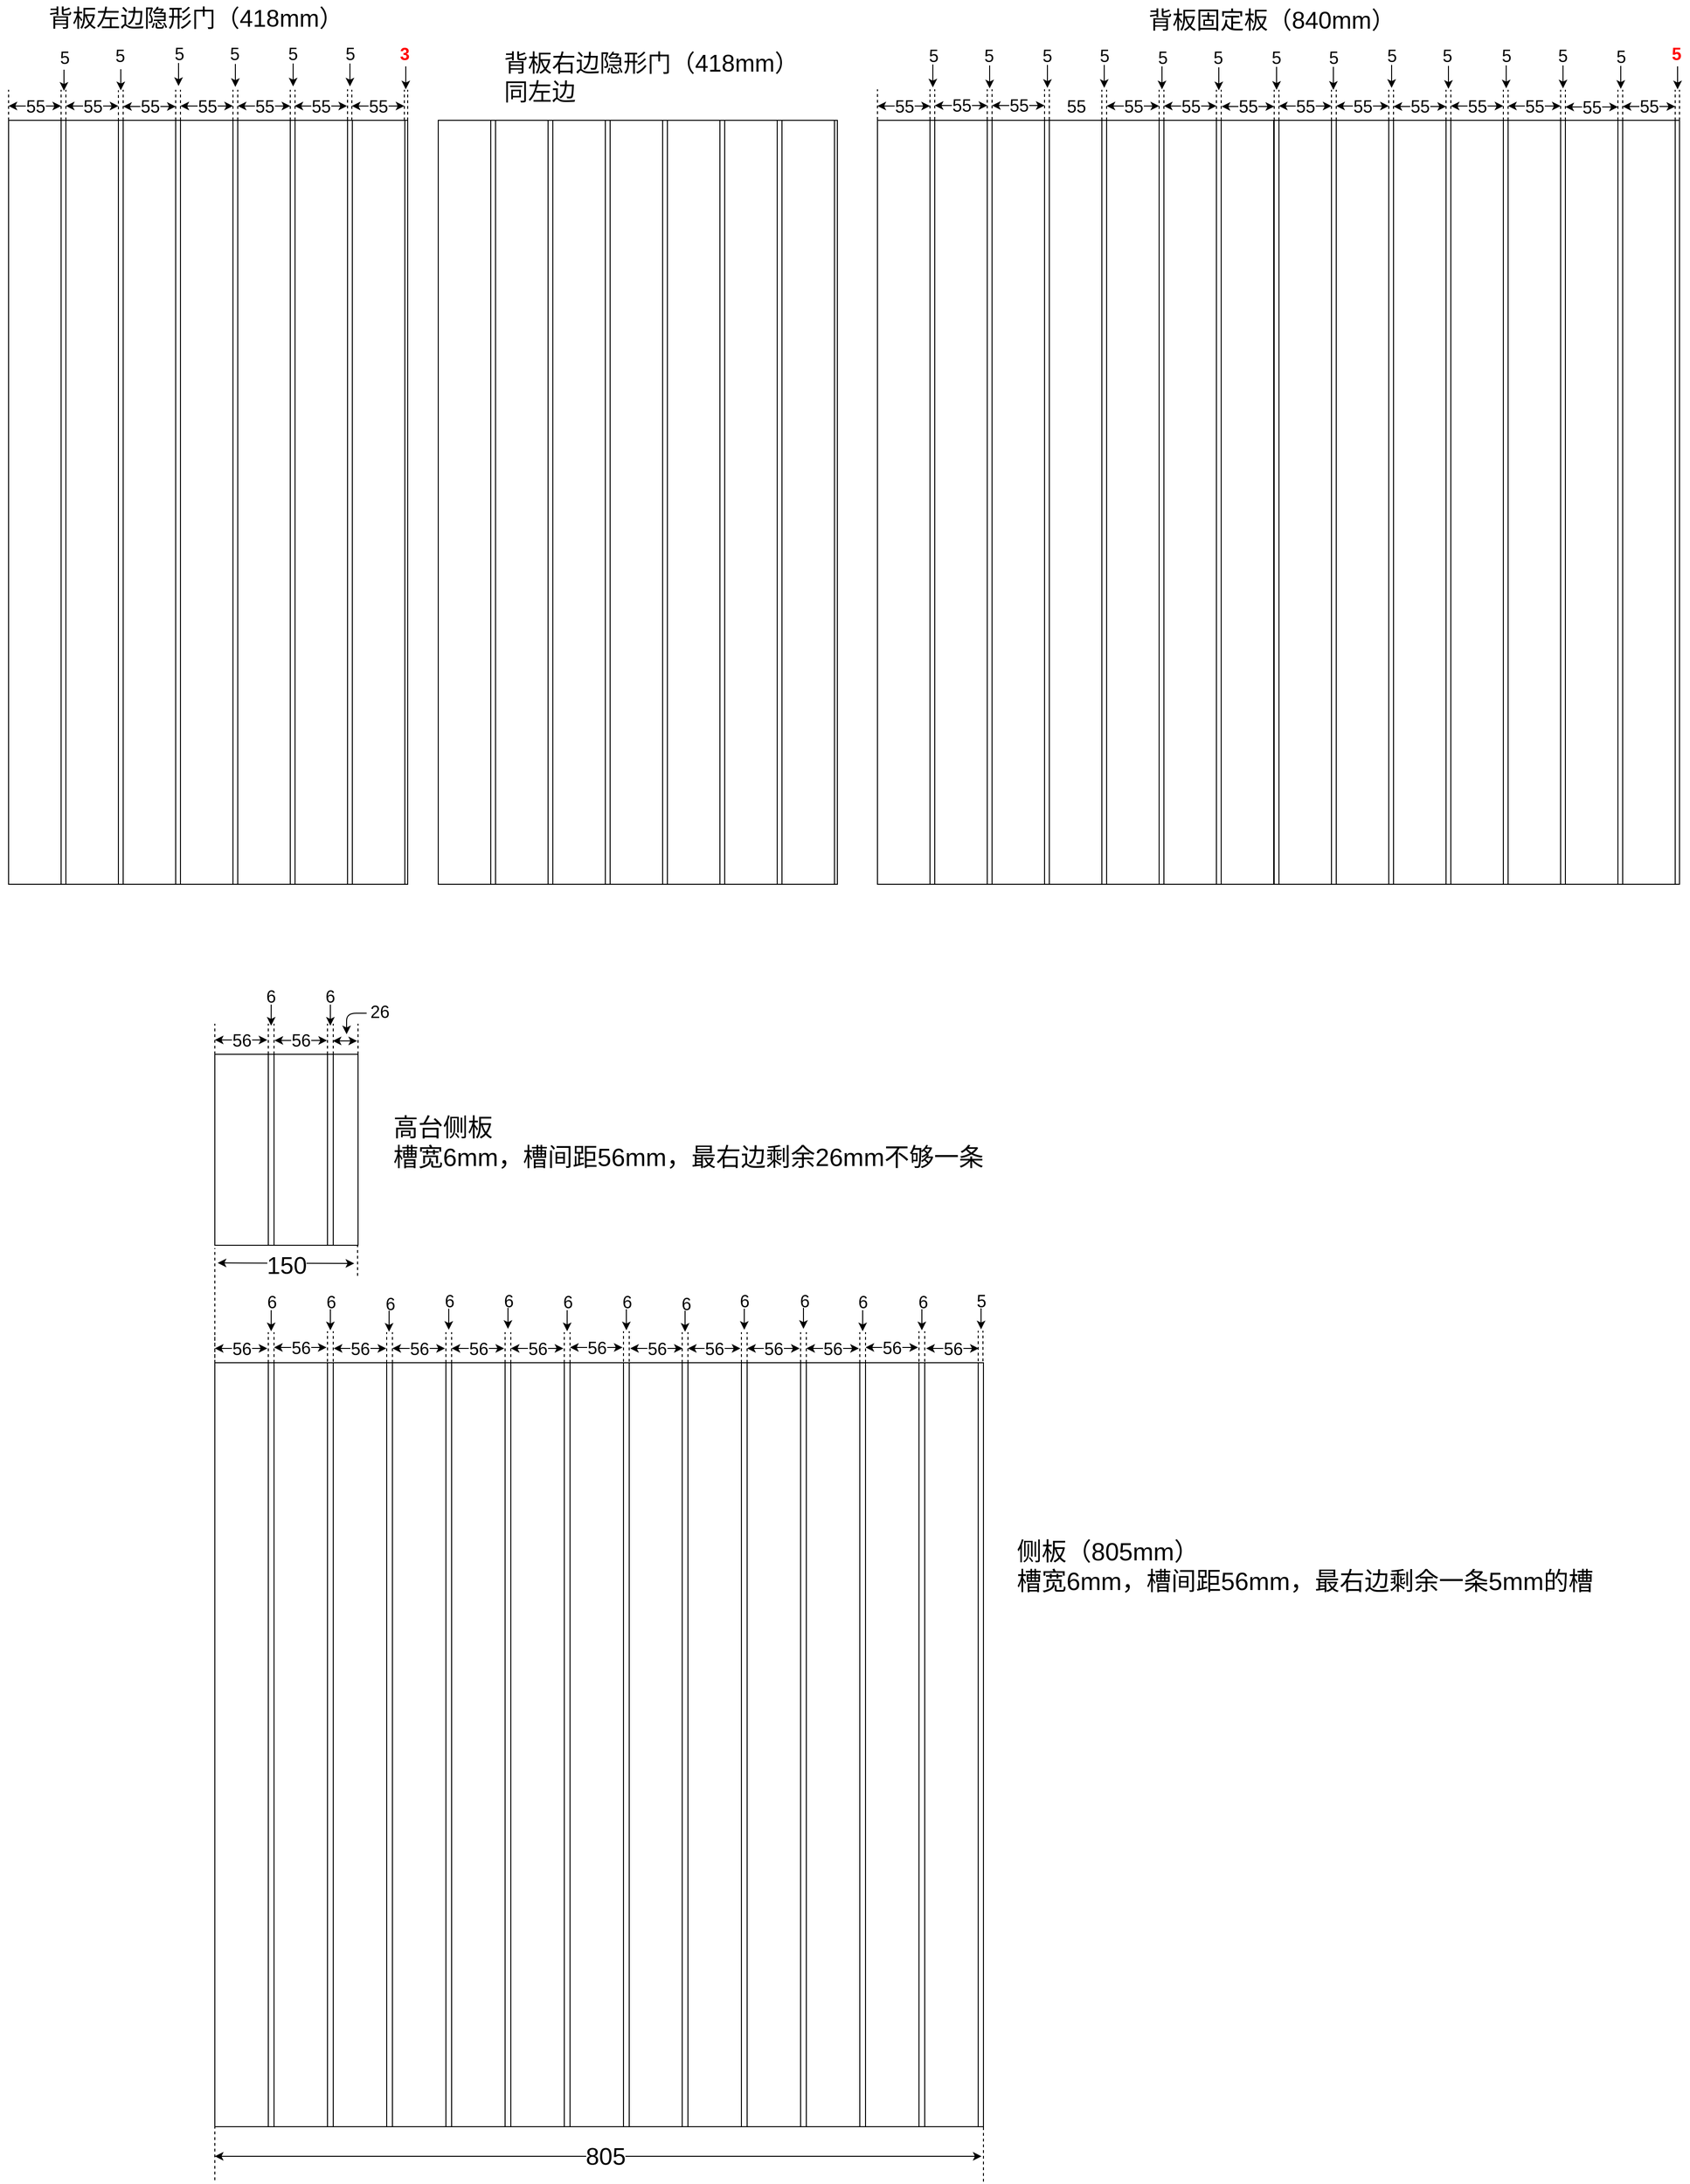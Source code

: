 <mxfile version="12.1.4" type="github" pages="1">
  <diagram id="XMM0JgJW_UZRh2vgTSEA" name="Page-1">
    <mxGraphModel dx="1474" dy="908" grid="0" gridSize="10" guides="1" tooltips="1" connect="1" arrows="1" fold="1" page="1" pageScale="1" pageWidth="2336" pageHeight="1654" math="0" shadow="0">
      <root>
        <mxCell id="0"/>
        <mxCell id="1" parent="0"/>
        <mxCell id="v9bcbSfC0hrqcFNk9ZM1-30" value="" style="group" parent="1" vertex="1" connectable="0">
          <mxGeometry x="60" y="130" width="418" height="800" as="geometry"/>
        </mxCell>
        <mxCell id="v9bcbSfC0hrqcFNk9ZM1-1" value="" style="rounded=0;whiteSpace=wrap;html=1;" parent="v9bcbSfC0hrqcFNk9ZM1-30" vertex="1">
          <mxGeometry width="418" height="800" as="geometry"/>
        </mxCell>
        <mxCell id="v9bcbSfC0hrqcFNk9ZM1-2" value="" style="rounded=0;whiteSpace=wrap;html=1;" parent="v9bcbSfC0hrqcFNk9ZM1-30" vertex="1">
          <mxGeometry width="55" height="800" as="geometry"/>
        </mxCell>
        <mxCell id="v9bcbSfC0hrqcFNk9ZM1-3" value="" style="rounded=0;whiteSpace=wrap;html=1;" parent="v9bcbSfC0hrqcFNk9ZM1-30" vertex="1">
          <mxGeometry x="55" width="5" height="800" as="geometry"/>
        </mxCell>
        <mxCell id="v9bcbSfC0hrqcFNk9ZM1-4" value="" style="rounded=0;whiteSpace=wrap;html=1;" parent="v9bcbSfC0hrqcFNk9ZM1-30" vertex="1">
          <mxGeometry x="60" width="55" height="800" as="geometry"/>
        </mxCell>
        <mxCell id="v9bcbSfC0hrqcFNk9ZM1-5" value="" style="rounded=0;whiteSpace=wrap;html=1;" parent="v9bcbSfC0hrqcFNk9ZM1-30" vertex="1">
          <mxGeometry x="115" width="5" height="800" as="geometry"/>
        </mxCell>
        <mxCell id="v9bcbSfC0hrqcFNk9ZM1-6" value="" style="rounded=0;whiteSpace=wrap;html=1;" parent="v9bcbSfC0hrqcFNk9ZM1-30" vertex="1">
          <mxGeometry x="120" width="55" height="800" as="geometry"/>
        </mxCell>
        <mxCell id="v9bcbSfC0hrqcFNk9ZM1-7" value="" style="rounded=0;whiteSpace=wrap;html=1;" parent="v9bcbSfC0hrqcFNk9ZM1-30" vertex="1">
          <mxGeometry x="175" width="5" height="800" as="geometry"/>
        </mxCell>
        <mxCell id="v9bcbSfC0hrqcFNk9ZM1-8" value="" style="rounded=0;whiteSpace=wrap;html=1;" parent="v9bcbSfC0hrqcFNk9ZM1-30" vertex="1">
          <mxGeometry x="180" width="55" height="800" as="geometry"/>
        </mxCell>
        <mxCell id="v9bcbSfC0hrqcFNk9ZM1-9" value="" style="rounded=0;whiteSpace=wrap;html=1;" parent="v9bcbSfC0hrqcFNk9ZM1-30" vertex="1">
          <mxGeometry x="235" width="5" height="800" as="geometry"/>
        </mxCell>
        <mxCell id="v9bcbSfC0hrqcFNk9ZM1-10" value="" style="rounded=0;whiteSpace=wrap;html=1;" parent="v9bcbSfC0hrqcFNk9ZM1-30" vertex="1">
          <mxGeometry x="240" width="55" height="800" as="geometry"/>
        </mxCell>
        <mxCell id="v9bcbSfC0hrqcFNk9ZM1-11" value="" style="rounded=0;whiteSpace=wrap;html=1;" parent="v9bcbSfC0hrqcFNk9ZM1-30" vertex="1">
          <mxGeometry x="295" width="5" height="800" as="geometry"/>
        </mxCell>
        <mxCell id="v9bcbSfC0hrqcFNk9ZM1-12" value="" style="rounded=0;whiteSpace=wrap;html=1;" parent="v9bcbSfC0hrqcFNk9ZM1-30" vertex="1">
          <mxGeometry x="300" width="55" height="800" as="geometry"/>
        </mxCell>
        <mxCell id="v9bcbSfC0hrqcFNk9ZM1-13" value="" style="rounded=0;whiteSpace=wrap;html=1;" parent="v9bcbSfC0hrqcFNk9ZM1-30" vertex="1">
          <mxGeometry x="355" width="5" height="800" as="geometry"/>
        </mxCell>
        <mxCell id="v9bcbSfC0hrqcFNk9ZM1-14" value="" style="rounded=0;whiteSpace=wrap;html=1;" parent="v9bcbSfC0hrqcFNk9ZM1-30" vertex="1">
          <mxGeometry x="360" width="55" height="800" as="geometry"/>
        </mxCell>
        <mxCell id="1Ny6-iyPV7X26_jnm--a-98" value="" style="endArrow=none;dashed=1;html=1;fontSize=25;" edge="1" parent="v9bcbSfC0hrqcFNk9ZM1-30">
          <mxGeometry width="50" height="50" relative="1" as="geometry">
            <mxPoint as="sourcePoint"/>
            <mxPoint y="-32" as="targetPoint"/>
          </mxGeometry>
        </mxCell>
        <mxCell id="1Ny6-iyPV7X26_jnm--a-99" value="" style="endArrow=none;dashed=1;html=1;fontSize=25;" edge="1" parent="v9bcbSfC0hrqcFNk9ZM1-30">
          <mxGeometry width="50" height="50" relative="1" as="geometry">
            <mxPoint x="55" as="sourcePoint"/>
            <mxPoint x="55" y="-32.0" as="targetPoint"/>
          </mxGeometry>
        </mxCell>
        <mxCell id="1Ny6-iyPV7X26_jnm--a-100" value="" style="endArrow=none;dashed=1;html=1;fontSize=25;" edge="1" parent="v9bcbSfC0hrqcFNk9ZM1-30">
          <mxGeometry width="50" height="50" relative="1" as="geometry">
            <mxPoint x="60" as="sourcePoint"/>
            <mxPoint x="60" y="-32.0" as="targetPoint"/>
          </mxGeometry>
        </mxCell>
        <mxCell id="1Ny6-iyPV7X26_jnm--a-101" value="" style="endArrow=classic;startArrow=classic;html=1;fontSize=25;" edge="1" parent="v9bcbSfC0hrqcFNk9ZM1-30">
          <mxGeometry width="50" height="50" relative="1" as="geometry">
            <mxPoint y="-15" as="sourcePoint"/>
            <mxPoint x="55" y="-15" as="targetPoint"/>
          </mxGeometry>
        </mxCell>
        <mxCell id="1Ny6-iyPV7X26_jnm--a-102" value="55" style="text;html=1;resizable=0;points=[];align=center;verticalAlign=middle;labelBackgroundColor=#ffffff;fontSize=18;" vertex="1" connectable="0" parent="1Ny6-iyPV7X26_jnm--a-101">
          <mxGeometry x="-0.105" y="-3" relative="1" as="geometry">
            <mxPoint x="3" y="-2.5" as="offset"/>
          </mxGeometry>
        </mxCell>
        <mxCell id="1Ny6-iyPV7X26_jnm--a-103" value="" style="endArrow=classic;html=1;fontSize=12;" edge="1" parent="v9bcbSfC0hrqcFNk9ZM1-30">
          <mxGeometry width="50" height="50" relative="1" as="geometry">
            <mxPoint x="58" y="-53" as="sourcePoint"/>
            <mxPoint x="58" y="-31" as="targetPoint"/>
            <Array as="points">
              <mxPoint x="58" y="-53"/>
            </Array>
          </mxGeometry>
        </mxCell>
        <mxCell id="1Ny6-iyPV7X26_jnm--a-134" value="" style="endArrow=classic;html=1;fontSize=12;" edge="1" parent="v9bcbSfC0hrqcFNk9ZM1-30">
          <mxGeometry width="50" height="50" relative="1" as="geometry">
            <mxPoint x="117.5" y="-53.5" as="sourcePoint"/>
            <mxPoint x="117.5" y="-31.5" as="targetPoint"/>
            <Array as="points">
              <mxPoint x="117.5" y="-53.5"/>
            </Array>
          </mxGeometry>
        </mxCell>
        <mxCell id="v9bcbSfC0hrqcFNk9ZM1-33" value="" style="group" parent="1" vertex="1" connectable="0">
          <mxGeometry x="510" y="130" width="418" height="800" as="geometry"/>
        </mxCell>
        <mxCell id="v9bcbSfC0hrqcFNk9ZM1-34" value="" style="rounded=0;whiteSpace=wrap;html=1;" parent="v9bcbSfC0hrqcFNk9ZM1-33" vertex="1">
          <mxGeometry width="418" height="800" as="geometry"/>
        </mxCell>
        <mxCell id="v9bcbSfC0hrqcFNk9ZM1-35" value="" style="rounded=0;whiteSpace=wrap;html=1;" parent="v9bcbSfC0hrqcFNk9ZM1-33" vertex="1">
          <mxGeometry width="55" height="800" as="geometry"/>
        </mxCell>
        <mxCell id="v9bcbSfC0hrqcFNk9ZM1-36" value="" style="rounded=0;whiteSpace=wrap;html=1;" parent="v9bcbSfC0hrqcFNk9ZM1-33" vertex="1">
          <mxGeometry x="55" width="5" height="800" as="geometry"/>
        </mxCell>
        <mxCell id="v9bcbSfC0hrqcFNk9ZM1-37" value="" style="rounded=0;whiteSpace=wrap;html=1;" parent="v9bcbSfC0hrqcFNk9ZM1-33" vertex="1">
          <mxGeometry x="60" width="55" height="800" as="geometry"/>
        </mxCell>
        <mxCell id="v9bcbSfC0hrqcFNk9ZM1-38" value="" style="rounded=0;whiteSpace=wrap;html=1;" parent="v9bcbSfC0hrqcFNk9ZM1-33" vertex="1">
          <mxGeometry x="115" width="5" height="800" as="geometry"/>
        </mxCell>
        <mxCell id="v9bcbSfC0hrqcFNk9ZM1-39" value="" style="rounded=0;whiteSpace=wrap;html=1;" parent="v9bcbSfC0hrqcFNk9ZM1-33" vertex="1">
          <mxGeometry x="120" width="55" height="800" as="geometry"/>
        </mxCell>
        <mxCell id="v9bcbSfC0hrqcFNk9ZM1-40" value="" style="rounded=0;whiteSpace=wrap;html=1;" parent="v9bcbSfC0hrqcFNk9ZM1-33" vertex="1">
          <mxGeometry x="175" width="5" height="800" as="geometry"/>
        </mxCell>
        <mxCell id="v9bcbSfC0hrqcFNk9ZM1-41" value="" style="rounded=0;whiteSpace=wrap;html=1;" parent="v9bcbSfC0hrqcFNk9ZM1-33" vertex="1">
          <mxGeometry x="180" width="55" height="800" as="geometry"/>
        </mxCell>
        <mxCell id="v9bcbSfC0hrqcFNk9ZM1-42" value="" style="rounded=0;whiteSpace=wrap;html=1;" parent="v9bcbSfC0hrqcFNk9ZM1-33" vertex="1">
          <mxGeometry x="235" width="5" height="800" as="geometry"/>
        </mxCell>
        <mxCell id="v9bcbSfC0hrqcFNk9ZM1-43" value="" style="rounded=0;whiteSpace=wrap;html=1;" parent="v9bcbSfC0hrqcFNk9ZM1-33" vertex="1">
          <mxGeometry x="240" width="55" height="800" as="geometry"/>
        </mxCell>
        <mxCell id="v9bcbSfC0hrqcFNk9ZM1-44" value="" style="rounded=0;whiteSpace=wrap;html=1;" parent="v9bcbSfC0hrqcFNk9ZM1-33" vertex="1">
          <mxGeometry x="295" width="5" height="800" as="geometry"/>
        </mxCell>
        <mxCell id="v9bcbSfC0hrqcFNk9ZM1-45" value="" style="rounded=0;whiteSpace=wrap;html=1;" parent="v9bcbSfC0hrqcFNk9ZM1-33" vertex="1">
          <mxGeometry x="300" width="55" height="800" as="geometry"/>
        </mxCell>
        <mxCell id="v9bcbSfC0hrqcFNk9ZM1-46" value="" style="rounded=0;whiteSpace=wrap;html=1;" parent="v9bcbSfC0hrqcFNk9ZM1-33" vertex="1">
          <mxGeometry x="355" width="5" height="800" as="geometry"/>
        </mxCell>
        <mxCell id="v9bcbSfC0hrqcFNk9ZM1-47" value="" style="rounded=0;whiteSpace=wrap;html=1;" parent="v9bcbSfC0hrqcFNk9ZM1-33" vertex="1">
          <mxGeometry x="360" width="55" height="800" as="geometry"/>
        </mxCell>
        <mxCell id="v9bcbSfC0hrqcFNk9ZM1-77" value="背板左边隐形门（418mm）" style="text;html=1;resizable=0;points=[];autosize=1;align=left;verticalAlign=top;spacingTop=-4;fontSize=25;" parent="1" vertex="1">
          <mxGeometry x="100" y="4.5" width="318" height="30" as="geometry"/>
        </mxCell>
        <mxCell id="v9bcbSfC0hrqcFNk9ZM1-79" value="背板右边隐形门（418mm）&lt;br&gt;同左边&lt;br&gt;" style="text;html=1;resizable=0;points=[];autosize=1;align=left;verticalAlign=top;spacingTop=-4;fontSize=25;" parent="1" vertex="1">
          <mxGeometry x="576.5" y="51.5" width="318" height="59" as="geometry"/>
        </mxCell>
        <mxCell id="v9bcbSfC0hrqcFNk9ZM1-80" value="背板固定板（840mm）" style="text;html=1;resizable=0;points=[];autosize=1;align=left;verticalAlign=top;spacingTop=-4;fontSize=25;" parent="1" vertex="1">
          <mxGeometry x="1251.5" y="7" width="268" height="30" as="geometry"/>
        </mxCell>
        <mxCell id="v9bcbSfC0hrqcFNk9ZM1-81" value="" style="group" parent="1" vertex="1" connectable="0">
          <mxGeometry x="970" y="130" width="840" height="800" as="geometry"/>
        </mxCell>
        <mxCell id="v9bcbSfC0hrqcFNk9ZM1-49" value="" style="rounded=0;whiteSpace=wrap;html=1;" parent="v9bcbSfC0hrqcFNk9ZM1-81" vertex="1">
          <mxGeometry width="840" height="800" as="geometry"/>
        </mxCell>
        <mxCell id="v9bcbSfC0hrqcFNk9ZM1-50" value="" style="rounded=0;whiteSpace=wrap;html=1;" parent="v9bcbSfC0hrqcFNk9ZM1-81" vertex="1">
          <mxGeometry width="55" height="800" as="geometry"/>
        </mxCell>
        <mxCell id="v9bcbSfC0hrqcFNk9ZM1-51" value="" style="rounded=0;whiteSpace=wrap;html=1;" parent="v9bcbSfC0hrqcFNk9ZM1-81" vertex="1">
          <mxGeometry x="55" width="5" height="800" as="geometry"/>
        </mxCell>
        <mxCell id="v9bcbSfC0hrqcFNk9ZM1-52" value="" style="rounded=0;whiteSpace=wrap;html=1;" parent="v9bcbSfC0hrqcFNk9ZM1-81" vertex="1">
          <mxGeometry x="60" width="55" height="800" as="geometry"/>
        </mxCell>
        <mxCell id="v9bcbSfC0hrqcFNk9ZM1-53" value="" style="rounded=0;whiteSpace=wrap;html=1;" parent="v9bcbSfC0hrqcFNk9ZM1-81" vertex="1">
          <mxGeometry x="115" width="5" height="800" as="geometry"/>
        </mxCell>
        <mxCell id="v9bcbSfC0hrqcFNk9ZM1-54" value="" style="rounded=0;whiteSpace=wrap;html=1;" parent="v9bcbSfC0hrqcFNk9ZM1-81" vertex="1">
          <mxGeometry x="120" width="55" height="800" as="geometry"/>
        </mxCell>
        <mxCell id="v9bcbSfC0hrqcFNk9ZM1-55" value="" style="rounded=0;whiteSpace=wrap;html=1;" parent="v9bcbSfC0hrqcFNk9ZM1-81" vertex="1">
          <mxGeometry x="175" width="5" height="800" as="geometry"/>
        </mxCell>
        <mxCell id="v9bcbSfC0hrqcFNk9ZM1-56" value="" style="rounded=0;whiteSpace=wrap;html=1;" parent="v9bcbSfC0hrqcFNk9ZM1-81" vertex="1">
          <mxGeometry x="180" width="55" height="800" as="geometry"/>
        </mxCell>
        <mxCell id="v9bcbSfC0hrqcFNk9ZM1-57" value="" style="rounded=0;whiteSpace=wrap;html=1;" parent="v9bcbSfC0hrqcFNk9ZM1-81" vertex="1">
          <mxGeometry x="235" width="5" height="800" as="geometry"/>
        </mxCell>
        <mxCell id="v9bcbSfC0hrqcFNk9ZM1-58" value="" style="rounded=0;whiteSpace=wrap;html=1;" parent="v9bcbSfC0hrqcFNk9ZM1-81" vertex="1">
          <mxGeometry x="240" width="55" height="800" as="geometry"/>
        </mxCell>
        <mxCell id="v9bcbSfC0hrqcFNk9ZM1-59" value="" style="rounded=0;whiteSpace=wrap;html=1;" parent="v9bcbSfC0hrqcFNk9ZM1-81" vertex="1">
          <mxGeometry x="295" width="5" height="800" as="geometry"/>
        </mxCell>
        <mxCell id="v9bcbSfC0hrqcFNk9ZM1-60" value="" style="rounded=0;whiteSpace=wrap;html=1;" parent="v9bcbSfC0hrqcFNk9ZM1-81" vertex="1">
          <mxGeometry x="300" width="55" height="800" as="geometry"/>
        </mxCell>
        <mxCell id="v9bcbSfC0hrqcFNk9ZM1-61" value="" style="rounded=0;whiteSpace=wrap;html=1;" parent="v9bcbSfC0hrqcFNk9ZM1-81" vertex="1">
          <mxGeometry x="355" width="5" height="800" as="geometry"/>
        </mxCell>
        <mxCell id="v9bcbSfC0hrqcFNk9ZM1-62" value="" style="rounded=0;whiteSpace=wrap;html=1;" parent="v9bcbSfC0hrqcFNk9ZM1-81" vertex="1">
          <mxGeometry x="360" width="55" height="800" as="geometry"/>
        </mxCell>
        <mxCell id="v9bcbSfC0hrqcFNk9ZM1-63" value="" style="rounded=0;whiteSpace=wrap;html=1;" parent="v9bcbSfC0hrqcFNk9ZM1-81" vertex="1">
          <mxGeometry x="415.5" width="5" height="800" as="geometry"/>
        </mxCell>
        <mxCell id="v9bcbSfC0hrqcFNk9ZM1-64" value="" style="rounded=0;whiteSpace=wrap;html=1;" parent="v9bcbSfC0hrqcFNk9ZM1-81" vertex="1">
          <mxGeometry x="420.5" width="55" height="800" as="geometry"/>
        </mxCell>
        <mxCell id="v9bcbSfC0hrqcFNk9ZM1-65" value="" style="rounded=0;whiteSpace=wrap;html=1;" parent="v9bcbSfC0hrqcFNk9ZM1-81" vertex="1">
          <mxGeometry x="475.5" width="5" height="800" as="geometry"/>
        </mxCell>
        <mxCell id="v9bcbSfC0hrqcFNk9ZM1-66" value="" style="rounded=0;whiteSpace=wrap;html=1;" parent="v9bcbSfC0hrqcFNk9ZM1-81" vertex="1">
          <mxGeometry x="480.5" width="55" height="800" as="geometry"/>
        </mxCell>
        <mxCell id="v9bcbSfC0hrqcFNk9ZM1-67" value="" style="rounded=0;whiteSpace=wrap;html=1;" parent="v9bcbSfC0hrqcFNk9ZM1-81" vertex="1">
          <mxGeometry x="535.5" width="5" height="800" as="geometry"/>
        </mxCell>
        <mxCell id="v9bcbSfC0hrqcFNk9ZM1-68" value="" style="rounded=0;whiteSpace=wrap;html=1;" parent="v9bcbSfC0hrqcFNk9ZM1-81" vertex="1">
          <mxGeometry x="540.5" width="55" height="800" as="geometry"/>
        </mxCell>
        <mxCell id="v9bcbSfC0hrqcFNk9ZM1-69" value="" style="rounded=0;whiteSpace=wrap;html=1;" parent="v9bcbSfC0hrqcFNk9ZM1-81" vertex="1">
          <mxGeometry x="595.5" width="5" height="800" as="geometry"/>
        </mxCell>
        <mxCell id="v9bcbSfC0hrqcFNk9ZM1-70" value="" style="rounded=0;whiteSpace=wrap;html=1;" parent="v9bcbSfC0hrqcFNk9ZM1-81" vertex="1">
          <mxGeometry x="600.5" width="55" height="800" as="geometry"/>
        </mxCell>
        <mxCell id="v9bcbSfC0hrqcFNk9ZM1-71" value="" style="rounded=0;whiteSpace=wrap;html=1;" parent="v9bcbSfC0hrqcFNk9ZM1-81" vertex="1">
          <mxGeometry x="655.5" width="5" height="800" as="geometry"/>
        </mxCell>
        <mxCell id="v9bcbSfC0hrqcFNk9ZM1-72" value="" style="rounded=0;whiteSpace=wrap;html=1;" parent="v9bcbSfC0hrqcFNk9ZM1-81" vertex="1">
          <mxGeometry x="660.5" width="55" height="800" as="geometry"/>
        </mxCell>
        <mxCell id="v9bcbSfC0hrqcFNk9ZM1-73" value="" style="rounded=0;whiteSpace=wrap;html=1;" parent="v9bcbSfC0hrqcFNk9ZM1-81" vertex="1">
          <mxGeometry x="715.5" width="5" height="800" as="geometry"/>
        </mxCell>
        <mxCell id="v9bcbSfC0hrqcFNk9ZM1-74" value="" style="rounded=0;whiteSpace=wrap;html=1;" parent="v9bcbSfC0hrqcFNk9ZM1-81" vertex="1">
          <mxGeometry x="720.5" width="55" height="800" as="geometry"/>
        </mxCell>
        <mxCell id="v9bcbSfC0hrqcFNk9ZM1-75" value="" style="rounded=0;whiteSpace=wrap;html=1;" parent="v9bcbSfC0hrqcFNk9ZM1-81" vertex="1">
          <mxGeometry x="775.5" width="5" height="800" as="geometry"/>
        </mxCell>
        <mxCell id="v9bcbSfC0hrqcFNk9ZM1-76" value="" style="rounded=0;whiteSpace=wrap;html=1;" parent="v9bcbSfC0hrqcFNk9ZM1-81" vertex="1">
          <mxGeometry x="780.5" width="55" height="800" as="geometry"/>
        </mxCell>
        <mxCell id="1Ny6-iyPV7X26_jnm--a-9" value="" style="group" vertex="1" connectable="0" parent="1">
          <mxGeometry x="276" y="1108" width="150" height="200" as="geometry"/>
        </mxCell>
        <mxCell id="1Ny6-iyPV7X26_jnm--a-1" value="" style="rounded=0;whiteSpace=wrap;html=1;fontSize=25;" vertex="1" parent="1Ny6-iyPV7X26_jnm--a-9">
          <mxGeometry width="150" height="200" as="geometry"/>
        </mxCell>
        <mxCell id="1Ny6-iyPV7X26_jnm--a-3" value="" style="rounded=0;whiteSpace=wrap;html=1;fontSize=25;" vertex="1" parent="1Ny6-iyPV7X26_jnm--a-9">
          <mxGeometry width="56" height="200" as="geometry"/>
        </mxCell>
        <mxCell id="1Ny6-iyPV7X26_jnm--a-4" value="" style="rounded=0;whiteSpace=wrap;html=1;fontSize=25;" vertex="1" parent="1Ny6-iyPV7X26_jnm--a-9">
          <mxGeometry x="56" width="6" height="200" as="geometry"/>
        </mxCell>
        <mxCell id="1Ny6-iyPV7X26_jnm--a-5" value="" style="rounded=0;whiteSpace=wrap;html=1;fontSize=25;" vertex="1" parent="1Ny6-iyPV7X26_jnm--a-9">
          <mxGeometry x="62" width="56" height="200" as="geometry"/>
        </mxCell>
        <mxCell id="1Ny6-iyPV7X26_jnm--a-6" value="" style="rounded=0;whiteSpace=wrap;html=1;fontSize=25;" vertex="1" parent="1Ny6-iyPV7X26_jnm--a-9">
          <mxGeometry x="118" width="6" height="200" as="geometry"/>
        </mxCell>
        <mxCell id="1Ny6-iyPV7X26_jnm--a-10" value="" style="group" vertex="1" connectable="0" parent="1">
          <mxGeometry x="276" y="1431" width="805" height="800" as="geometry"/>
        </mxCell>
        <mxCell id="v9bcbSfC0hrqcFNk9ZM1-83" value="" style="rounded=0;whiteSpace=wrap;html=1;" parent="1Ny6-iyPV7X26_jnm--a-10" vertex="1">
          <mxGeometry width="805" height="800" as="geometry"/>
        </mxCell>
        <mxCell id="v9bcbSfC0hrqcFNk9ZM1-111" value="" style="rounded=0;whiteSpace=wrap;html=1;" parent="1Ny6-iyPV7X26_jnm--a-10" vertex="1">
          <mxGeometry width="56" height="800" as="geometry"/>
        </mxCell>
        <mxCell id="v9bcbSfC0hrqcFNk9ZM1-112" value="" style="rounded=0;whiteSpace=wrap;html=1;" parent="1Ny6-iyPV7X26_jnm--a-10" vertex="1">
          <mxGeometry x="118" width="6" height="800" as="geometry"/>
        </mxCell>
        <mxCell id="v9bcbSfC0hrqcFNk9ZM1-113" value="" style="rounded=0;whiteSpace=wrap;html=1;" parent="1Ny6-iyPV7X26_jnm--a-10" vertex="1">
          <mxGeometry width="56" height="800" as="geometry"/>
        </mxCell>
        <mxCell id="v9bcbSfC0hrqcFNk9ZM1-114" value="" style="rounded=0;whiteSpace=wrap;html=1;" parent="1Ny6-iyPV7X26_jnm--a-10" vertex="1">
          <mxGeometry x="62" width="56" height="800" as="geometry"/>
        </mxCell>
        <mxCell id="v9bcbSfC0hrqcFNk9ZM1-115" value="" style="rounded=0;whiteSpace=wrap;html=1;" parent="1Ny6-iyPV7X26_jnm--a-10" vertex="1">
          <mxGeometry x="180" width="6" height="800" as="geometry"/>
        </mxCell>
        <mxCell id="v9bcbSfC0hrqcFNk9ZM1-116" value="" style="rounded=0;whiteSpace=wrap;html=1;" parent="1Ny6-iyPV7X26_jnm--a-10" vertex="1">
          <mxGeometry x="124" width="56" height="800" as="geometry"/>
        </mxCell>
        <mxCell id="v9bcbSfC0hrqcFNk9ZM1-117" value="" style="rounded=0;whiteSpace=wrap;html=1;" parent="1Ny6-iyPV7X26_jnm--a-10" vertex="1">
          <mxGeometry x="186" width="56" height="800" as="geometry"/>
        </mxCell>
        <mxCell id="v9bcbSfC0hrqcFNk9ZM1-118" value="" style="rounded=0;whiteSpace=wrap;html=1;" parent="1Ny6-iyPV7X26_jnm--a-10" vertex="1">
          <mxGeometry x="242" width="6" height="800" as="geometry"/>
        </mxCell>
        <mxCell id="v9bcbSfC0hrqcFNk9ZM1-119" value="" style="rounded=0;whiteSpace=wrap;html=1;" parent="1Ny6-iyPV7X26_jnm--a-10" vertex="1">
          <mxGeometry x="248" width="56" height="800" as="geometry"/>
        </mxCell>
        <mxCell id="v9bcbSfC0hrqcFNk9ZM1-120" value="" style="rounded=0;whiteSpace=wrap;html=1;" parent="1Ny6-iyPV7X26_jnm--a-10" vertex="1">
          <mxGeometry x="304" width="6" height="800" as="geometry"/>
        </mxCell>
        <mxCell id="v9bcbSfC0hrqcFNk9ZM1-121" value="" style="rounded=0;whiteSpace=wrap;html=1;" parent="1Ny6-iyPV7X26_jnm--a-10" vertex="1">
          <mxGeometry x="310" width="56" height="800" as="geometry"/>
        </mxCell>
        <mxCell id="v9bcbSfC0hrqcFNk9ZM1-122" value="" style="rounded=0;whiteSpace=wrap;html=1;" parent="1Ny6-iyPV7X26_jnm--a-10" vertex="1">
          <mxGeometry x="366" width="6" height="800" as="geometry"/>
        </mxCell>
        <mxCell id="v9bcbSfC0hrqcFNk9ZM1-123" value="" style="rounded=0;whiteSpace=wrap;html=1;" parent="1Ny6-iyPV7X26_jnm--a-10" vertex="1">
          <mxGeometry x="372" width="56" height="800" as="geometry"/>
        </mxCell>
        <mxCell id="v9bcbSfC0hrqcFNk9ZM1-124" value="" style="rounded=0;whiteSpace=wrap;html=1;" parent="1Ny6-iyPV7X26_jnm--a-10" vertex="1">
          <mxGeometry x="428" width="6" height="800" as="geometry"/>
        </mxCell>
        <mxCell id="v9bcbSfC0hrqcFNk9ZM1-125" value="" style="rounded=0;whiteSpace=wrap;html=1;" parent="1Ny6-iyPV7X26_jnm--a-10" vertex="1">
          <mxGeometry x="434" width="56" height="800" as="geometry"/>
        </mxCell>
        <mxCell id="v9bcbSfC0hrqcFNk9ZM1-126" value="" style="rounded=0;whiteSpace=wrap;html=1;" parent="1Ny6-iyPV7X26_jnm--a-10" vertex="1">
          <mxGeometry x="489.5" width="6" height="800" as="geometry"/>
        </mxCell>
        <mxCell id="v9bcbSfC0hrqcFNk9ZM1-127" value="" style="rounded=0;whiteSpace=wrap;html=1;" parent="1Ny6-iyPV7X26_jnm--a-10" vertex="1">
          <mxGeometry x="495.5" width="56" height="800" as="geometry"/>
        </mxCell>
        <mxCell id="v9bcbSfC0hrqcFNk9ZM1-128" value="" style="rounded=0;whiteSpace=wrap;html=1;" parent="1Ny6-iyPV7X26_jnm--a-10" vertex="1">
          <mxGeometry x="551.5" width="6" height="800" as="geometry"/>
        </mxCell>
        <mxCell id="v9bcbSfC0hrqcFNk9ZM1-129" value="" style="rounded=0;whiteSpace=wrap;html=1;" parent="1Ny6-iyPV7X26_jnm--a-10" vertex="1">
          <mxGeometry x="557.5" width="56" height="800" as="geometry"/>
        </mxCell>
        <mxCell id="v9bcbSfC0hrqcFNk9ZM1-130" value="" style="rounded=0;whiteSpace=wrap;html=1;" parent="1Ny6-iyPV7X26_jnm--a-10" vertex="1">
          <mxGeometry x="613.5" width="6" height="800" as="geometry"/>
        </mxCell>
        <mxCell id="v9bcbSfC0hrqcFNk9ZM1-131" value="" style="rounded=0;whiteSpace=wrap;html=1;" parent="1Ny6-iyPV7X26_jnm--a-10" vertex="1">
          <mxGeometry x="619.5" width="56" height="800" as="geometry"/>
        </mxCell>
        <mxCell id="v9bcbSfC0hrqcFNk9ZM1-132" value="" style="rounded=0;whiteSpace=wrap;html=1;" parent="1Ny6-iyPV7X26_jnm--a-10" vertex="1">
          <mxGeometry x="675.5" width="6" height="800" as="geometry"/>
        </mxCell>
        <mxCell id="v9bcbSfC0hrqcFNk9ZM1-133" value="" style="rounded=0;whiteSpace=wrap;html=1;" parent="1Ny6-iyPV7X26_jnm--a-10" vertex="1">
          <mxGeometry x="681.5" width="56" height="800" as="geometry"/>
        </mxCell>
        <mxCell id="v9bcbSfC0hrqcFNk9ZM1-134" value="" style="rounded=0;whiteSpace=wrap;html=1;" parent="1Ny6-iyPV7X26_jnm--a-10" vertex="1">
          <mxGeometry x="737.5" width="6" height="800" as="geometry"/>
        </mxCell>
        <mxCell id="v9bcbSfC0hrqcFNk9ZM1-135" value="" style="rounded=0;whiteSpace=wrap;html=1;" parent="1Ny6-iyPV7X26_jnm--a-10" vertex="1">
          <mxGeometry x="743.5" width="56" height="800" as="geometry"/>
        </mxCell>
        <mxCell id="1Ny6-iyPV7X26_jnm--a-18" value="" style="endArrow=none;dashed=1;html=1;fontSize=25;" edge="1" parent="1">
          <mxGeometry width="50" height="50" relative="1" as="geometry">
            <mxPoint x="276" y="1108" as="sourcePoint"/>
            <mxPoint x="276" y="1076" as="targetPoint"/>
          </mxGeometry>
        </mxCell>
        <mxCell id="1Ny6-iyPV7X26_jnm--a-19" value="" style="endArrow=none;dashed=1;html=1;fontSize=25;" edge="1" parent="1">
          <mxGeometry width="50" height="50" relative="1" as="geometry">
            <mxPoint x="276" y="1426" as="sourcePoint"/>
            <mxPoint x="276" y="1311" as="targetPoint"/>
          </mxGeometry>
        </mxCell>
        <mxCell id="1Ny6-iyPV7X26_jnm--a-20" value="" style="endArrow=none;dashed=1;html=1;fontSize=25;" edge="1" parent="1">
          <mxGeometry width="50" height="50" relative="1" as="geometry">
            <mxPoint x="425.5" y="1340.0" as="sourcePoint"/>
            <mxPoint x="425.5" y="1308.0" as="targetPoint"/>
          </mxGeometry>
        </mxCell>
        <mxCell id="1Ny6-iyPV7X26_jnm--a-21" value="" style="endArrow=classic;startArrow=classic;html=1;fontSize=25;" edge="1" parent="1">
          <mxGeometry width="50" height="50" relative="1" as="geometry">
            <mxPoint x="279" y="1326.5" as="sourcePoint"/>
            <mxPoint x="422" y="1327" as="targetPoint"/>
          </mxGeometry>
        </mxCell>
        <mxCell id="1Ny6-iyPV7X26_jnm--a-23" value="150" style="text;html=1;resizable=0;points=[];align=center;verticalAlign=middle;labelBackgroundColor=#ffffff;fontSize=25;" vertex="1" connectable="0" parent="1Ny6-iyPV7X26_jnm--a-21">
          <mxGeometry x="-0.105" y="-3" relative="1" as="geometry">
            <mxPoint x="8" y="-1.5" as="offset"/>
          </mxGeometry>
        </mxCell>
        <mxCell id="1Ny6-iyPV7X26_jnm--a-22" value="" style="endArrow=none;dashed=1;html=1;fontSize=25;" edge="1" parent="1">
          <mxGeometry width="50" height="50" relative="1" as="geometry">
            <mxPoint x="1080.5" y="1429.5" as="sourcePoint"/>
            <mxPoint x="1080.5" y="1397.5" as="targetPoint"/>
          </mxGeometry>
        </mxCell>
        <mxCell id="1Ny6-iyPV7X26_jnm--a-24" value="" style="endArrow=none;dashed=1;html=1;fontSize=25;" edge="1" parent="1">
          <mxGeometry width="50" height="50" relative="1" as="geometry">
            <mxPoint x="332" y="1108" as="sourcePoint"/>
            <mxPoint x="332" y="1076.0" as="targetPoint"/>
          </mxGeometry>
        </mxCell>
        <mxCell id="1Ny6-iyPV7X26_jnm--a-25" value="" style="endArrow=none;dashed=1;html=1;fontSize=25;" edge="1" parent="1">
          <mxGeometry width="50" height="50" relative="1" as="geometry">
            <mxPoint x="338" y="1108" as="sourcePoint"/>
            <mxPoint x="338" y="1076.0" as="targetPoint"/>
          </mxGeometry>
        </mxCell>
        <mxCell id="1Ny6-iyPV7X26_jnm--a-26" value="" style="endArrow=none;dashed=1;html=1;fontSize=25;" edge="1" parent="1">
          <mxGeometry width="50" height="50" relative="1" as="geometry">
            <mxPoint x="400" y="1108" as="sourcePoint"/>
            <mxPoint x="400" y="1076.0" as="targetPoint"/>
          </mxGeometry>
        </mxCell>
        <mxCell id="1Ny6-iyPV7X26_jnm--a-27" value="" style="endArrow=none;dashed=1;html=1;fontSize=25;" edge="1" parent="1">
          <mxGeometry width="50" height="50" relative="1" as="geometry">
            <mxPoint x="426" y="1108" as="sourcePoint"/>
            <mxPoint x="426" y="1076.0" as="targetPoint"/>
          </mxGeometry>
        </mxCell>
        <mxCell id="1Ny6-iyPV7X26_jnm--a-29" value="" style="endArrow=classic;html=1;fontSize=12;" edge="1" parent="1">
          <mxGeometry width="50" height="50" relative="1" as="geometry">
            <mxPoint x="435" y="1065" as="sourcePoint"/>
            <mxPoint x="414" y="1087" as="targetPoint"/>
            <Array as="points">
              <mxPoint x="414" y="1065"/>
            </Array>
          </mxGeometry>
        </mxCell>
        <mxCell id="1Ny6-iyPV7X26_jnm--a-30" value="" style="endArrow=classic;startArrow=classic;html=1;fontSize=25;" edge="1" parent="1">
          <mxGeometry width="50" height="50" relative="1" as="geometry">
            <mxPoint x="276.0" y="1093" as="sourcePoint"/>
            <mxPoint x="331" y="1093" as="targetPoint"/>
          </mxGeometry>
        </mxCell>
        <mxCell id="1Ny6-iyPV7X26_jnm--a-31" value="56" style="text;html=1;resizable=0;points=[];align=center;verticalAlign=middle;labelBackgroundColor=#ffffff;fontSize=18;" vertex="1" connectable="0" parent="1Ny6-iyPV7X26_jnm--a-30">
          <mxGeometry x="-0.105" y="-3" relative="1" as="geometry">
            <mxPoint x="3" y="-2.5" as="offset"/>
          </mxGeometry>
        </mxCell>
        <mxCell id="1Ny6-iyPV7X26_jnm--a-32" value="" style="endArrow=classic;startArrow=classic;html=1;fontSize=12;" edge="1" parent="1">
          <mxGeometry width="50" height="50" relative="1" as="geometry">
            <mxPoint x="399.5" y="1094" as="sourcePoint"/>
            <mxPoint x="425" y="1094" as="targetPoint"/>
          </mxGeometry>
        </mxCell>
        <mxCell id="1Ny6-iyPV7X26_jnm--a-33" value="26" style="text;html=1;resizable=0;points=[];autosize=1;align=left;verticalAlign=top;spacingTop=-4;fontSize=18;" vertex="1" parent="1">
          <mxGeometry x="436.5" y="1050.5" width="24" height="14" as="geometry"/>
        </mxCell>
        <mxCell id="1Ny6-iyPV7X26_jnm--a-34" value="" style="endArrow=classic;html=1;fontSize=12;" edge="1" parent="1">
          <mxGeometry width="50" height="50" relative="1" as="geometry">
            <mxPoint x="335" y="1056" as="sourcePoint"/>
            <mxPoint x="335" y="1078" as="targetPoint"/>
            <Array as="points">
              <mxPoint x="335" y="1056"/>
            </Array>
          </mxGeometry>
        </mxCell>
        <mxCell id="1Ny6-iyPV7X26_jnm--a-35" value="6" style="text;html=1;resizable=0;points=[];autosize=1;align=left;verticalAlign=top;spacingTop=-4;fontSize=18;" vertex="1" parent="1">
          <mxGeometry x="328" y="1035" width="16" height="14" as="geometry"/>
        </mxCell>
        <mxCell id="1Ny6-iyPV7X26_jnm--a-36" value="" style="endArrow=none;dashed=1;html=1;fontSize=25;" edge="1" parent="1">
          <mxGeometry width="50" height="50" relative="1" as="geometry">
            <mxPoint x="1075.5" y="1429.5" as="sourcePoint"/>
            <mxPoint x="1075.5" y="1397.5" as="targetPoint"/>
          </mxGeometry>
        </mxCell>
        <mxCell id="1Ny6-iyPV7X26_jnm--a-37" value="" style="endArrow=none;dashed=1;html=1;fontSize=25;" edge="1" parent="1">
          <mxGeometry width="50" height="50" relative="1" as="geometry">
            <mxPoint x="276" y="2287" as="sourcePoint"/>
            <mxPoint x="276" y="2229.5" as="targetPoint"/>
          </mxGeometry>
        </mxCell>
        <mxCell id="1Ny6-iyPV7X26_jnm--a-38" value="" style="endArrow=none;dashed=1;html=1;fontSize=25;" edge="1" parent="1">
          <mxGeometry width="50" height="50" relative="1" as="geometry">
            <mxPoint x="1081" y="2288.5" as="sourcePoint"/>
            <mxPoint x="1081" y="2231" as="targetPoint"/>
          </mxGeometry>
        </mxCell>
        <mxCell id="1Ny6-iyPV7X26_jnm--a-39" value="" style="endArrow=classic;startArrow=classic;html=1;fontSize=12;" edge="1" parent="1">
          <mxGeometry width="50" height="50" relative="1" as="geometry">
            <mxPoint x="276" y="2262" as="sourcePoint"/>
            <mxPoint x="1079" y="2262" as="targetPoint"/>
          </mxGeometry>
        </mxCell>
        <mxCell id="1Ny6-iyPV7X26_jnm--a-40" value="805" style="text;html=1;resizable=0;points=[];align=center;verticalAlign=middle;labelBackgroundColor=#ffffff;fontSize=25;" vertex="1" connectable="0" parent="1Ny6-iyPV7X26_jnm--a-39">
          <mxGeometry x="0.093" y="2" relative="1" as="geometry">
            <mxPoint x="-30" y="1" as="offset"/>
          </mxGeometry>
        </mxCell>
        <mxCell id="1Ny6-iyPV7X26_jnm--a-41" value="" style="endArrow=classic;html=1;fontSize=12;" edge="1" parent="1">
          <mxGeometry width="50" height="50" relative="1" as="geometry">
            <mxPoint x="1078.5" y="1374" as="sourcePoint"/>
            <mxPoint x="1078.5" y="1396" as="targetPoint"/>
            <Array as="points">
              <mxPoint x="1078.5" y="1374"/>
            </Array>
          </mxGeometry>
        </mxCell>
        <mxCell id="1Ny6-iyPV7X26_jnm--a-42" value="5" style="text;html=1;resizable=0;points=[];autosize=1;align=left;verticalAlign=top;spacingTop=-4;fontSize=18;" vertex="1" parent="1">
          <mxGeometry x="1071.5" y="1353.5" width="24" height="30" as="geometry"/>
        </mxCell>
        <mxCell id="1Ny6-iyPV7X26_jnm--a-43" value="高台侧板&lt;br style=&quot;font-size: 26px;&quot;&gt;槽宽6mm，槽间距56mm，最右边剩余26mm不够一条" style="text;html=1;resizable=0;points=[];autosize=1;align=left;verticalAlign=top;spacingTop=-4;fontSize=26;" vertex="1" parent="1">
          <mxGeometry x="460.5" y="1166.5" width="367" height="35" as="geometry"/>
        </mxCell>
        <mxCell id="1Ny6-iyPV7X26_jnm--a-45" value="" style="endArrow=none;dashed=1;html=1;fontSize=25;" edge="1" parent="1">
          <mxGeometry width="50" height="50" relative="1" as="geometry">
            <mxPoint x="1013.5" y="1430.0" as="sourcePoint"/>
            <mxPoint x="1013.5" y="1398.0" as="targetPoint"/>
          </mxGeometry>
        </mxCell>
        <mxCell id="1Ny6-iyPV7X26_jnm--a-46" value="" style="endArrow=none;dashed=1;html=1;fontSize=25;" edge="1" parent="1">
          <mxGeometry width="50" height="50" relative="1" as="geometry">
            <mxPoint x="1019.5" y="1430.0" as="sourcePoint"/>
            <mxPoint x="1019.5" y="1398.0" as="targetPoint"/>
          </mxGeometry>
        </mxCell>
        <mxCell id="1Ny6-iyPV7X26_jnm--a-47" value="" style="endArrow=classic;startArrow=classic;html=1;fontSize=25;" edge="1" parent="1">
          <mxGeometry width="50" height="50" relative="1" as="geometry">
            <mxPoint x="957.5" y="1415.0" as="sourcePoint"/>
            <mxPoint x="1012.5" y="1415.0" as="targetPoint"/>
          </mxGeometry>
        </mxCell>
        <mxCell id="1Ny6-iyPV7X26_jnm--a-48" value="56" style="text;html=1;resizable=0;points=[];align=center;verticalAlign=middle;labelBackgroundColor=#ffffff;fontSize=18;" vertex="1" connectable="0" parent="1Ny6-iyPV7X26_jnm--a-47">
          <mxGeometry x="-0.105" y="-3" relative="1" as="geometry">
            <mxPoint x="3" y="-2.5" as="offset"/>
          </mxGeometry>
        </mxCell>
        <mxCell id="1Ny6-iyPV7X26_jnm--a-49" value="" style="endArrow=classic;html=1;fontSize=12;" edge="1" parent="1">
          <mxGeometry width="50" height="50" relative="1" as="geometry">
            <mxPoint x="1016.5" y="1375.0" as="sourcePoint"/>
            <mxPoint x="1016.5" y="1397" as="targetPoint"/>
            <Array as="points">
              <mxPoint x="1016.5" y="1375"/>
            </Array>
          </mxGeometry>
        </mxCell>
        <mxCell id="1Ny6-iyPV7X26_jnm--a-50" value="6" style="text;html=1;resizable=0;points=[];autosize=1;align=left;verticalAlign=top;spacingTop=-4;fontSize=18;" vertex="1" parent="1">
          <mxGeometry x="1010.5" y="1355" width="16" height="14" as="geometry"/>
        </mxCell>
        <mxCell id="1Ny6-iyPV7X26_jnm--a-58" value="" style="endArrow=classic;startArrow=classic;html=1;fontSize=25;" edge="1" parent="1">
          <mxGeometry width="50" height="50" relative="1" as="geometry">
            <mxPoint x="1021" y="1416.0" as="sourcePoint"/>
            <mxPoint x="1076" y="1416.0" as="targetPoint"/>
          </mxGeometry>
        </mxCell>
        <mxCell id="1Ny6-iyPV7X26_jnm--a-59" value="56" style="text;html=1;resizable=0;points=[];align=center;verticalAlign=middle;labelBackgroundColor=#ffffff;fontSize=18;" vertex="1" connectable="0" parent="1Ny6-iyPV7X26_jnm--a-58">
          <mxGeometry x="-0.105" y="-3" relative="1" as="geometry">
            <mxPoint x="3" y="-2.5" as="offset"/>
          </mxGeometry>
        </mxCell>
        <mxCell id="1Ny6-iyPV7X26_jnm--a-60" value="" style="endArrow=none;dashed=1;html=1;fontSize=25;" edge="1" parent="1">
          <mxGeometry width="50" height="50" relative="1" as="geometry">
            <mxPoint x="895.5" y="1431.0" as="sourcePoint"/>
            <mxPoint x="895.5" y="1399" as="targetPoint"/>
          </mxGeometry>
        </mxCell>
        <mxCell id="1Ny6-iyPV7X26_jnm--a-61" value="" style="endArrow=none;dashed=1;html=1;fontSize=25;" edge="1" parent="1">
          <mxGeometry width="50" height="50" relative="1" as="geometry">
            <mxPoint x="951.5" y="1431.0" as="sourcePoint"/>
            <mxPoint x="951.5" y="1399.0" as="targetPoint"/>
          </mxGeometry>
        </mxCell>
        <mxCell id="1Ny6-iyPV7X26_jnm--a-62" value="" style="endArrow=none;dashed=1;html=1;fontSize=25;" edge="1" parent="1">
          <mxGeometry width="50" height="50" relative="1" as="geometry">
            <mxPoint x="957.5" y="1431.0" as="sourcePoint"/>
            <mxPoint x="957.5" y="1399.0" as="targetPoint"/>
          </mxGeometry>
        </mxCell>
        <mxCell id="1Ny6-iyPV7X26_jnm--a-63" value="" style="endArrow=classic;startArrow=classic;html=1;fontSize=25;" edge="1" parent="1">
          <mxGeometry width="50" height="50" relative="1" as="geometry">
            <mxPoint x="895.5" y="1416.0" as="sourcePoint"/>
            <mxPoint x="950.5" y="1416.0" as="targetPoint"/>
          </mxGeometry>
        </mxCell>
        <mxCell id="1Ny6-iyPV7X26_jnm--a-64" value="56" style="text;html=1;resizable=0;points=[];align=center;verticalAlign=middle;labelBackgroundColor=#ffffff;fontSize=18;" vertex="1" connectable="0" parent="1Ny6-iyPV7X26_jnm--a-63">
          <mxGeometry x="-0.105" y="-3" relative="1" as="geometry">
            <mxPoint x="3" y="-2.5" as="offset"/>
          </mxGeometry>
        </mxCell>
        <mxCell id="1Ny6-iyPV7X26_jnm--a-65" value="" style="endArrow=classic;html=1;fontSize=12;" edge="1" parent="1">
          <mxGeometry width="50" height="50" relative="1" as="geometry">
            <mxPoint x="954.5" y="1376.0" as="sourcePoint"/>
            <mxPoint x="954.5" y="1398" as="targetPoint"/>
            <Array as="points">
              <mxPoint x="954.5" y="1376"/>
            </Array>
          </mxGeometry>
        </mxCell>
        <mxCell id="1Ny6-iyPV7X26_jnm--a-66" value="6" style="text;html=1;resizable=0;points=[];autosize=1;align=left;verticalAlign=top;spacingTop=-4;fontSize=18;" vertex="1" parent="1">
          <mxGeometry x="948" y="1355" width="16" height="14" as="geometry"/>
        </mxCell>
        <mxCell id="1Ny6-iyPV7X26_jnm--a-68" value="侧板（805mm）&lt;br style=&quot;font-size: 26px;&quot;&gt;槽宽6mm，槽间距56mm，最右边剩余一条5mm的槽" style="text;html=1;resizable=0;points=[];autosize=1;align=left;verticalAlign=top;spacingTop=-4;fontSize=26;" vertex="1" parent="1">
          <mxGeometry x="1113.5" y="1610.5" width="358" height="35" as="geometry"/>
        </mxCell>
        <mxCell id="1Ny6-iyPV7X26_jnm--a-75" value="" style="endArrow=none;dashed=1;html=1;fontSize=25;" edge="1" parent="1">
          <mxGeometry width="50" height="50" relative="1" as="geometry">
            <mxPoint x="833.5" y="1431.0" as="sourcePoint"/>
            <mxPoint x="833.5" y="1399" as="targetPoint"/>
          </mxGeometry>
        </mxCell>
        <mxCell id="1Ny6-iyPV7X26_jnm--a-76" value="" style="endArrow=none;dashed=1;html=1;fontSize=25;" edge="1" parent="1">
          <mxGeometry width="50" height="50" relative="1" as="geometry">
            <mxPoint x="889.5" y="1431.0" as="sourcePoint"/>
            <mxPoint x="889.5" y="1399.0" as="targetPoint"/>
          </mxGeometry>
        </mxCell>
        <mxCell id="1Ny6-iyPV7X26_jnm--a-77" value="" style="endArrow=classic;startArrow=classic;html=1;fontSize=25;" edge="1" parent="1">
          <mxGeometry width="50" height="50" relative="1" as="geometry">
            <mxPoint x="833.5" y="1416.0" as="sourcePoint"/>
            <mxPoint x="888.5" y="1416.0" as="targetPoint"/>
          </mxGeometry>
        </mxCell>
        <mxCell id="1Ny6-iyPV7X26_jnm--a-78" value="56" style="text;html=1;resizable=0;points=[];align=center;verticalAlign=middle;labelBackgroundColor=#ffffff;fontSize=18;" vertex="1" connectable="0" parent="1Ny6-iyPV7X26_jnm--a-77">
          <mxGeometry x="-0.105" y="-3" relative="1" as="geometry">
            <mxPoint x="3" y="-2.5" as="offset"/>
          </mxGeometry>
        </mxCell>
        <mxCell id="1Ny6-iyPV7X26_jnm--a-79" value="" style="endArrow=none;dashed=1;html=1;fontSize=25;" edge="1" parent="1">
          <mxGeometry width="50" height="50" relative="1" as="geometry">
            <mxPoint x="771.5" y="1431.0" as="sourcePoint"/>
            <mxPoint x="771.5" y="1399" as="targetPoint"/>
          </mxGeometry>
        </mxCell>
        <mxCell id="1Ny6-iyPV7X26_jnm--a-80" value="" style="endArrow=none;dashed=1;html=1;fontSize=25;" edge="1" parent="1">
          <mxGeometry width="50" height="50" relative="1" as="geometry">
            <mxPoint x="827.5" y="1431.0" as="sourcePoint"/>
            <mxPoint x="827.5" y="1399.0" as="targetPoint"/>
          </mxGeometry>
        </mxCell>
        <mxCell id="1Ny6-iyPV7X26_jnm--a-81" value="" style="endArrow=classic;startArrow=classic;html=1;fontSize=25;" edge="1" parent="1">
          <mxGeometry width="50" height="50" relative="1" as="geometry">
            <mxPoint x="771.5" y="1416.0" as="sourcePoint"/>
            <mxPoint x="826.5" y="1416.0" as="targetPoint"/>
          </mxGeometry>
        </mxCell>
        <mxCell id="1Ny6-iyPV7X26_jnm--a-82" value="56" style="text;html=1;resizable=0;points=[];align=center;verticalAlign=middle;labelBackgroundColor=#ffffff;fontSize=18;" vertex="1" connectable="0" parent="1Ny6-iyPV7X26_jnm--a-81">
          <mxGeometry x="-0.105" y="-3" relative="1" as="geometry">
            <mxPoint x="3" y="-2.5" as="offset"/>
          </mxGeometry>
        </mxCell>
        <mxCell id="1Ny6-iyPV7X26_jnm--a-83" value="" style="endArrow=classic;html=1;fontSize=12;" edge="1" parent="1">
          <mxGeometry width="50" height="50" relative="1" as="geometry">
            <mxPoint x="892.5" y="1373.5" as="sourcePoint"/>
            <mxPoint x="892.5" y="1395.5" as="targetPoint"/>
            <Array as="points">
              <mxPoint x="892.5" y="1373.5"/>
            </Array>
          </mxGeometry>
        </mxCell>
        <mxCell id="1Ny6-iyPV7X26_jnm--a-84" value="6" style="text;html=1;resizable=0;points=[];autosize=1;align=left;verticalAlign=top;spacingTop=-4;fontSize=18;" vertex="1" parent="1">
          <mxGeometry x="886.5" y="1353.5" width="16" height="14" as="geometry"/>
        </mxCell>
        <mxCell id="1Ny6-iyPV7X26_jnm--a-85" value="" style="endArrow=classic;html=1;fontSize=12;" edge="1" parent="1">
          <mxGeometry width="50" height="50" relative="1" as="geometry">
            <mxPoint x="830.5" y="1374.5" as="sourcePoint"/>
            <mxPoint x="830.5" y="1396.5" as="targetPoint"/>
            <Array as="points">
              <mxPoint x="830.5" y="1374.5"/>
            </Array>
          </mxGeometry>
        </mxCell>
        <mxCell id="1Ny6-iyPV7X26_jnm--a-86" value="6" style="text;html=1;resizable=0;points=[];autosize=1;align=left;verticalAlign=top;spacingTop=-4;fontSize=18;" vertex="1" parent="1">
          <mxGeometry x="824" y="1353.5" width="16" height="14" as="geometry"/>
        </mxCell>
        <mxCell id="1Ny6-iyPV7X26_jnm--a-87" value="" style="endArrow=none;dashed=1;html=1;fontSize=25;" edge="1" parent="1">
          <mxGeometry width="50" height="50" relative="1" as="geometry">
            <mxPoint x="394.0" y="1108" as="sourcePoint"/>
            <mxPoint x="394.0" y="1076.0" as="targetPoint"/>
          </mxGeometry>
        </mxCell>
        <mxCell id="1Ny6-iyPV7X26_jnm--a-88" value="" style="endArrow=classic;startArrow=classic;html=1;fontSize=25;" edge="1" parent="1">
          <mxGeometry width="50" height="50" relative="1" as="geometry">
            <mxPoint x="338.5" y="1093.5" as="sourcePoint"/>
            <mxPoint x="393.5" y="1093.5" as="targetPoint"/>
          </mxGeometry>
        </mxCell>
        <mxCell id="1Ny6-iyPV7X26_jnm--a-89" value="56" style="text;html=1;resizable=0;points=[];align=center;verticalAlign=middle;labelBackgroundColor=#ffffff;fontSize=18;" vertex="1" connectable="0" parent="1Ny6-iyPV7X26_jnm--a-88">
          <mxGeometry x="-0.105" y="-3" relative="1" as="geometry">
            <mxPoint x="3" y="-2.5" as="offset"/>
          </mxGeometry>
        </mxCell>
        <mxCell id="1Ny6-iyPV7X26_jnm--a-90" value="" style="endArrow=classic;html=1;fontSize=12;" edge="1" parent="1">
          <mxGeometry width="50" height="50" relative="1" as="geometry">
            <mxPoint x="397" y="1056" as="sourcePoint"/>
            <mxPoint x="397" y="1078" as="targetPoint"/>
            <Array as="points">
              <mxPoint x="397" y="1056"/>
            </Array>
          </mxGeometry>
        </mxCell>
        <mxCell id="1Ny6-iyPV7X26_jnm--a-91" value="6" style="text;html=1;resizable=0;points=[];autosize=1;align=left;verticalAlign=top;spacingTop=-4;fontSize=18;" vertex="1" parent="1">
          <mxGeometry x="390" y="1035" width="16" height="14" as="geometry"/>
        </mxCell>
        <mxCell id="1Ny6-iyPV7X26_jnm--a-105" value="" style="endArrow=none;dashed=1;html=1;fontSize=25;" edge="1" parent="1">
          <mxGeometry width="50" height="50" relative="1" as="geometry">
            <mxPoint x="180" y="130" as="sourcePoint"/>
            <mxPoint x="180" y="98" as="targetPoint"/>
          </mxGeometry>
        </mxCell>
        <mxCell id="1Ny6-iyPV7X26_jnm--a-106" value="" style="endArrow=none;dashed=1;html=1;fontSize=25;" edge="1" parent="1">
          <mxGeometry width="50" height="50" relative="1" as="geometry">
            <mxPoint x="235" y="130" as="sourcePoint"/>
            <mxPoint x="235" y="98.0" as="targetPoint"/>
          </mxGeometry>
        </mxCell>
        <mxCell id="1Ny6-iyPV7X26_jnm--a-109" value="" style="endArrow=none;dashed=1;html=1;fontSize=25;" edge="1" parent="1">
          <mxGeometry width="50" height="50" relative="1" as="geometry">
            <mxPoint x="240" y="130" as="sourcePoint"/>
            <mxPoint x="240" y="98" as="targetPoint"/>
          </mxGeometry>
        </mxCell>
        <mxCell id="1Ny6-iyPV7X26_jnm--a-110" value="" style="endArrow=none;dashed=1;html=1;fontSize=25;" edge="1" parent="1">
          <mxGeometry width="50" height="50" relative="1" as="geometry">
            <mxPoint x="295" y="130" as="sourcePoint"/>
            <mxPoint x="295" y="98.0" as="targetPoint"/>
          </mxGeometry>
        </mxCell>
        <mxCell id="1Ny6-iyPV7X26_jnm--a-111" value="" style="endArrow=classic;startArrow=classic;html=1;fontSize=25;" edge="1" parent="1">
          <mxGeometry width="50" height="50" relative="1" as="geometry">
            <mxPoint x="240" y="115" as="sourcePoint"/>
            <mxPoint x="295" y="115" as="targetPoint"/>
          </mxGeometry>
        </mxCell>
        <mxCell id="1Ny6-iyPV7X26_jnm--a-112" value="55" style="text;html=1;resizable=0;points=[];align=center;verticalAlign=middle;labelBackgroundColor=#ffffff;fontSize=18;" vertex="1" connectable="0" parent="1Ny6-iyPV7X26_jnm--a-111">
          <mxGeometry x="-0.105" y="-3" relative="1" as="geometry">
            <mxPoint x="3" y="-2.5" as="offset"/>
          </mxGeometry>
        </mxCell>
        <mxCell id="1Ny6-iyPV7X26_jnm--a-113" value="" style="endArrow=none;dashed=1;html=1;fontSize=25;" edge="1" parent="1">
          <mxGeometry width="50" height="50" relative="1" as="geometry">
            <mxPoint x="300" y="130" as="sourcePoint"/>
            <mxPoint x="300" y="98" as="targetPoint"/>
          </mxGeometry>
        </mxCell>
        <mxCell id="1Ny6-iyPV7X26_jnm--a-114" value="" style="endArrow=none;dashed=1;html=1;fontSize=25;" edge="1" parent="1">
          <mxGeometry width="50" height="50" relative="1" as="geometry">
            <mxPoint x="355" y="130" as="sourcePoint"/>
            <mxPoint x="355" y="98.0" as="targetPoint"/>
          </mxGeometry>
        </mxCell>
        <mxCell id="1Ny6-iyPV7X26_jnm--a-115" value="" style="endArrow=classic;startArrow=classic;html=1;fontSize=25;" edge="1" parent="1">
          <mxGeometry width="50" height="50" relative="1" as="geometry">
            <mxPoint x="300" y="115" as="sourcePoint"/>
            <mxPoint x="355" y="115" as="targetPoint"/>
          </mxGeometry>
        </mxCell>
        <mxCell id="1Ny6-iyPV7X26_jnm--a-116" value="55" style="text;html=1;resizable=0;points=[];align=center;verticalAlign=middle;labelBackgroundColor=#ffffff;fontSize=18;" vertex="1" connectable="0" parent="1Ny6-iyPV7X26_jnm--a-115">
          <mxGeometry x="-0.105" y="-3" relative="1" as="geometry">
            <mxPoint x="3" y="-2.5" as="offset"/>
          </mxGeometry>
        </mxCell>
        <mxCell id="1Ny6-iyPV7X26_jnm--a-117" value="" style="endArrow=none;dashed=1;html=1;fontSize=25;" edge="1" parent="1">
          <mxGeometry width="50" height="50" relative="1" as="geometry">
            <mxPoint x="360" y="130" as="sourcePoint"/>
            <mxPoint x="360" y="98" as="targetPoint"/>
          </mxGeometry>
        </mxCell>
        <mxCell id="1Ny6-iyPV7X26_jnm--a-118" value="" style="endArrow=none;dashed=1;html=1;fontSize=25;" edge="1" parent="1">
          <mxGeometry width="50" height="50" relative="1" as="geometry">
            <mxPoint x="415" y="129.5" as="sourcePoint"/>
            <mxPoint x="415" y="97.5" as="targetPoint"/>
          </mxGeometry>
        </mxCell>
        <mxCell id="1Ny6-iyPV7X26_jnm--a-119" value="" style="endArrow=classic;startArrow=classic;html=1;fontSize=25;" edge="1" parent="1">
          <mxGeometry width="50" height="50" relative="1" as="geometry">
            <mxPoint x="359.5" y="115" as="sourcePoint"/>
            <mxPoint x="414.5" y="115" as="targetPoint"/>
          </mxGeometry>
        </mxCell>
        <mxCell id="1Ny6-iyPV7X26_jnm--a-120" value="55" style="text;html=1;resizable=0;points=[];align=center;verticalAlign=middle;labelBackgroundColor=#ffffff;fontSize=18;" vertex="1" connectable="0" parent="1Ny6-iyPV7X26_jnm--a-119">
          <mxGeometry x="-0.105" y="-3" relative="1" as="geometry">
            <mxPoint x="3" y="-2.5" as="offset"/>
          </mxGeometry>
        </mxCell>
        <mxCell id="1Ny6-iyPV7X26_jnm--a-121" value="" style="endArrow=none;dashed=1;html=1;fontSize=25;" edge="1" parent="1">
          <mxGeometry width="50" height="50" relative="1" as="geometry">
            <mxPoint x="419.5" y="130" as="sourcePoint"/>
            <mxPoint x="419.5" y="98" as="targetPoint"/>
          </mxGeometry>
        </mxCell>
        <mxCell id="1Ny6-iyPV7X26_jnm--a-122" value="" style="endArrow=none;dashed=1;html=1;fontSize=25;" edge="1" parent="1">
          <mxGeometry width="50" height="50" relative="1" as="geometry">
            <mxPoint x="474.5" y="130" as="sourcePoint"/>
            <mxPoint x="474.5" y="98.0" as="targetPoint"/>
          </mxGeometry>
        </mxCell>
        <mxCell id="1Ny6-iyPV7X26_jnm--a-123" value="" style="endArrow=classic;startArrow=classic;html=1;fontSize=25;" edge="1" parent="1">
          <mxGeometry width="50" height="50" relative="1" as="geometry">
            <mxPoint x="419.5" y="115" as="sourcePoint"/>
            <mxPoint x="474.5" y="115" as="targetPoint"/>
          </mxGeometry>
        </mxCell>
        <mxCell id="1Ny6-iyPV7X26_jnm--a-124" value="55" style="text;html=1;resizable=0;points=[];align=center;verticalAlign=middle;labelBackgroundColor=#ffffff;fontSize=18;" vertex="1" connectable="0" parent="1Ny6-iyPV7X26_jnm--a-123">
          <mxGeometry x="-0.105" y="-3" relative="1" as="geometry">
            <mxPoint x="3" y="-2.5" as="offset"/>
          </mxGeometry>
        </mxCell>
        <mxCell id="1Ny6-iyPV7X26_jnm--a-125" value="" style="endArrow=none;dashed=1;html=1;fontSize=25;" edge="1" parent="1">
          <mxGeometry width="50" height="50" relative="1" as="geometry">
            <mxPoint x="478" y="130" as="sourcePoint"/>
            <mxPoint x="478" y="98.0" as="targetPoint"/>
          </mxGeometry>
        </mxCell>
        <mxCell id="1Ny6-iyPV7X26_jnm--a-126" value="" style="endArrow=classic;startArrow=classic;html=1;fontSize=25;" edge="1" parent="1">
          <mxGeometry width="50" height="50" relative="1" as="geometry">
            <mxPoint x="120" y="115" as="sourcePoint"/>
            <mxPoint x="175" y="115" as="targetPoint"/>
          </mxGeometry>
        </mxCell>
        <mxCell id="1Ny6-iyPV7X26_jnm--a-127" value="55" style="text;html=1;resizable=0;points=[];align=center;verticalAlign=middle;labelBackgroundColor=#ffffff;fontSize=18;" vertex="1" connectable="0" parent="1Ny6-iyPV7X26_jnm--a-126">
          <mxGeometry x="-0.105" y="-3" relative="1" as="geometry">
            <mxPoint x="3" y="-2.5" as="offset"/>
          </mxGeometry>
        </mxCell>
        <mxCell id="1Ny6-iyPV7X26_jnm--a-128" value="" style="endArrow=none;dashed=1;html=1;fontSize=25;" edge="1" parent="1">
          <mxGeometry width="50" height="50" relative="1" as="geometry">
            <mxPoint x="175" y="130.5" as="sourcePoint"/>
            <mxPoint x="175" y="98.5" as="targetPoint"/>
          </mxGeometry>
        </mxCell>
        <mxCell id="1Ny6-iyPV7X26_jnm--a-140" value="" style="endArrow=classic;html=1;fontSize=18;" edge="1" parent="1">
          <mxGeometry width="50" height="50" relative="1" as="geometry">
            <mxPoint x="238" y="70" as="sourcePoint"/>
            <mxPoint x="238" y="94" as="targetPoint"/>
          </mxGeometry>
        </mxCell>
        <mxCell id="1Ny6-iyPV7X26_jnm--a-141" value="" style="endArrow=classic;html=1;fontSize=18;" edge="1" parent="1">
          <mxGeometry width="50" height="50" relative="1" as="geometry">
            <mxPoint x="297.5" y="71" as="sourcePoint"/>
            <mxPoint x="297.5" y="95" as="targetPoint"/>
          </mxGeometry>
        </mxCell>
        <mxCell id="1Ny6-iyPV7X26_jnm--a-142" value="" style="endArrow=classic;html=1;fontSize=18;" edge="1" parent="1">
          <mxGeometry width="50" height="50" relative="1" as="geometry">
            <mxPoint x="358.0" y="70.5" as="sourcePoint"/>
            <mxPoint x="358.0" y="94.5" as="targetPoint"/>
          </mxGeometry>
        </mxCell>
        <mxCell id="1Ny6-iyPV7X26_jnm--a-143" value="" style="endArrow=classic;html=1;fontSize=18;" edge="1" parent="1">
          <mxGeometry width="50" height="50" relative="1" as="geometry">
            <mxPoint x="417.5" y="70.5" as="sourcePoint"/>
            <mxPoint x="417.5" y="94.5" as="targetPoint"/>
          </mxGeometry>
        </mxCell>
        <mxCell id="1Ny6-iyPV7X26_jnm--a-144" value="" style="endArrow=classic;html=1;fontSize=18;" edge="1" parent="1">
          <mxGeometry width="50" height="50" relative="1" as="geometry">
            <mxPoint x="476.0" y="73.5" as="sourcePoint"/>
            <mxPoint x="476.0" y="97.5" as="targetPoint"/>
          </mxGeometry>
        </mxCell>
        <mxCell id="1Ny6-iyPV7X26_jnm--a-145" value="5" style="text;html=1;resizable=0;points=[];autosize=1;align=left;verticalAlign=top;spacingTop=-4;fontSize=18;" vertex="1" parent="1">
          <mxGeometry x="231.5" y="48" width="20" height="22" as="geometry"/>
        </mxCell>
        <mxCell id="1Ny6-iyPV7X26_jnm--a-135" value="5" style="text;html=1;resizable=0;points=[];autosize=1;align=left;verticalAlign=top;spacingTop=-4;fontSize=18;" vertex="1" parent="1">
          <mxGeometry x="170" y="50" width="20" height="22" as="geometry"/>
        </mxCell>
        <mxCell id="1Ny6-iyPV7X26_jnm--a-104" value="5" style="text;html=1;resizable=0;points=[];autosize=1;align=left;verticalAlign=top;spacingTop=-4;fontSize=18;" vertex="1" parent="1">
          <mxGeometry x="111.5" y="51.5" width="20" height="22" as="geometry"/>
        </mxCell>
        <mxCell id="1Ny6-iyPV7X26_jnm--a-148" value="5" style="text;html=1;resizable=0;points=[];autosize=1;align=left;verticalAlign=top;spacingTop=-4;fontSize=18;" vertex="1" parent="1">
          <mxGeometry x="289.5" y="48" width="20" height="22" as="geometry"/>
        </mxCell>
        <mxCell id="1Ny6-iyPV7X26_jnm--a-149" value="5" style="text;html=1;resizable=0;points=[];autosize=1;align=left;verticalAlign=top;spacingTop=-4;fontSize=18;" vertex="1" parent="1">
          <mxGeometry x="351" y="48" width="20" height="22" as="geometry"/>
        </mxCell>
        <mxCell id="1Ny6-iyPV7X26_jnm--a-150" value="5" style="text;html=1;resizable=0;points=[];autosize=1;align=left;verticalAlign=top;spacingTop=-4;fontSize=18;" vertex="1" parent="1">
          <mxGeometry x="410.5" y="48" width="20" height="22" as="geometry"/>
        </mxCell>
        <mxCell id="1Ny6-iyPV7X26_jnm--a-151" value="3" style="text;html=1;resizable=0;points=[];autosize=1;align=left;verticalAlign=top;spacingTop=-4;fontSize=18;fontColor=#FF0000;fontStyle=1" vertex="1" parent="1">
          <mxGeometry x="468" y="48" width="20" height="22" as="geometry"/>
        </mxCell>
        <mxCell id="1Ny6-iyPV7X26_jnm--a-153" value="" style="endArrow=none;dashed=1;html=1;fontSize=25;" edge="1" parent="1">
          <mxGeometry width="50" height="50" relative="1" as="geometry">
            <mxPoint x="1805.5" y="130" as="sourcePoint"/>
            <mxPoint x="1805.5" y="98" as="targetPoint"/>
          </mxGeometry>
        </mxCell>
        <mxCell id="1Ny6-iyPV7X26_jnm--a-154" value="" style="endArrow=none;dashed=1;html=1;fontSize=25;" edge="1" parent="1">
          <mxGeometry width="50" height="50" relative="1" as="geometry">
            <mxPoint x="1810" y="130" as="sourcePoint"/>
            <mxPoint x="1810" y="98" as="targetPoint"/>
          </mxGeometry>
        </mxCell>
        <mxCell id="1Ny6-iyPV7X26_jnm--a-155" value="" style="endArrow=classic;html=1;fontSize=18;" edge="1" parent="1">
          <mxGeometry width="50" height="50" relative="1" as="geometry">
            <mxPoint x="1808" y="73.5" as="sourcePoint"/>
            <mxPoint x="1808" y="97.5" as="targetPoint"/>
          </mxGeometry>
        </mxCell>
        <mxCell id="1Ny6-iyPV7X26_jnm--a-156" value="5" style="text;html=1;resizable=0;points=[];autosize=1;align=left;verticalAlign=top;spacingTop=-4;fontSize=18;fontColor=#FF0000;fontStyle=1" vertex="1" parent="1">
          <mxGeometry x="1800" y="48" width="20" height="22" as="geometry"/>
        </mxCell>
        <mxCell id="1Ny6-iyPV7X26_jnm--a-159" value="" style="endArrow=classic;startArrow=classic;html=1;fontSize=25;" edge="1" parent="1">
          <mxGeometry width="50" height="50" relative="1" as="geometry">
            <mxPoint x="180" y="115.5" as="sourcePoint"/>
            <mxPoint x="235" y="115.5" as="targetPoint"/>
          </mxGeometry>
        </mxCell>
        <mxCell id="1Ny6-iyPV7X26_jnm--a-160" value="55" style="text;html=1;resizable=0;points=[];align=center;verticalAlign=middle;labelBackgroundColor=#ffffff;fontSize=18;" vertex="1" connectable="0" parent="1Ny6-iyPV7X26_jnm--a-159">
          <mxGeometry x="-0.105" y="-3" relative="1" as="geometry">
            <mxPoint x="3" y="-2.5" as="offset"/>
          </mxGeometry>
        </mxCell>
        <mxCell id="1Ny6-iyPV7X26_jnm--a-218" value="" style="endArrow=none;dashed=1;html=1;fontSize=25;" edge="1" parent="1">
          <mxGeometry width="50" height="50" relative="1" as="geometry">
            <mxPoint x="970" y="129.5" as="sourcePoint"/>
            <mxPoint x="970" y="97.5" as="targetPoint"/>
          </mxGeometry>
        </mxCell>
        <mxCell id="1Ny6-iyPV7X26_jnm--a-219" value="" style="endArrow=none;dashed=1;html=1;fontSize=25;" edge="1" parent="1">
          <mxGeometry width="50" height="50" relative="1" as="geometry">
            <mxPoint x="1025" y="129.5" as="sourcePoint"/>
            <mxPoint x="1025" y="97.5" as="targetPoint"/>
          </mxGeometry>
        </mxCell>
        <mxCell id="1Ny6-iyPV7X26_jnm--a-220" value="" style="endArrow=none;dashed=1;html=1;fontSize=25;" edge="1" parent="1">
          <mxGeometry width="50" height="50" relative="1" as="geometry">
            <mxPoint x="1030" y="129.5" as="sourcePoint"/>
            <mxPoint x="1030" y="97.5" as="targetPoint"/>
          </mxGeometry>
        </mxCell>
        <mxCell id="1Ny6-iyPV7X26_jnm--a-221" value="" style="endArrow=none;dashed=1;html=1;fontSize=25;" edge="1" parent="1">
          <mxGeometry width="50" height="50" relative="1" as="geometry">
            <mxPoint x="1085" y="129.5" as="sourcePoint"/>
            <mxPoint x="1085" y="97.5" as="targetPoint"/>
          </mxGeometry>
        </mxCell>
        <mxCell id="1Ny6-iyPV7X26_jnm--a-222" value="" style="endArrow=classic;startArrow=classic;html=1;fontSize=25;" edge="1" parent="1">
          <mxGeometry width="50" height="50" relative="1" as="geometry">
            <mxPoint x="1030" y="114.5" as="sourcePoint"/>
            <mxPoint x="1085" y="114.5" as="targetPoint"/>
          </mxGeometry>
        </mxCell>
        <mxCell id="1Ny6-iyPV7X26_jnm--a-223" value="55" style="text;html=1;resizable=0;points=[];align=center;verticalAlign=middle;labelBackgroundColor=#ffffff;fontSize=18;" vertex="1" connectable="0" parent="1Ny6-iyPV7X26_jnm--a-222">
          <mxGeometry x="-0.105" y="-3" relative="1" as="geometry">
            <mxPoint x="3" y="-2.5" as="offset"/>
          </mxGeometry>
        </mxCell>
        <mxCell id="1Ny6-iyPV7X26_jnm--a-224" value="" style="endArrow=none;dashed=1;html=1;fontSize=25;" edge="1" parent="1">
          <mxGeometry width="50" height="50" relative="1" as="geometry">
            <mxPoint x="1090" y="129.5" as="sourcePoint"/>
            <mxPoint x="1090" y="97.5" as="targetPoint"/>
          </mxGeometry>
        </mxCell>
        <mxCell id="1Ny6-iyPV7X26_jnm--a-225" value="" style="endArrow=none;dashed=1;html=1;fontSize=25;" edge="1" parent="1">
          <mxGeometry width="50" height="50" relative="1" as="geometry">
            <mxPoint x="1145" y="129.5" as="sourcePoint"/>
            <mxPoint x="1145" y="97.5" as="targetPoint"/>
          </mxGeometry>
        </mxCell>
        <mxCell id="1Ny6-iyPV7X26_jnm--a-226" value="" style="endArrow=classic;startArrow=classic;html=1;fontSize=25;" edge="1" parent="1">
          <mxGeometry width="50" height="50" relative="1" as="geometry">
            <mxPoint x="1090" y="114.5" as="sourcePoint"/>
            <mxPoint x="1145" y="114.5" as="targetPoint"/>
          </mxGeometry>
        </mxCell>
        <mxCell id="1Ny6-iyPV7X26_jnm--a-227" value="55" style="text;html=1;resizable=0;points=[];align=center;verticalAlign=middle;labelBackgroundColor=#ffffff;fontSize=18;" vertex="1" connectable="0" parent="1Ny6-iyPV7X26_jnm--a-226">
          <mxGeometry x="-0.105" y="-3" relative="1" as="geometry">
            <mxPoint x="3" y="-2.5" as="offset"/>
          </mxGeometry>
        </mxCell>
        <mxCell id="1Ny6-iyPV7X26_jnm--a-228" value="" style="endArrow=none;dashed=1;html=1;fontSize=25;" edge="1" parent="1">
          <mxGeometry width="50" height="50" relative="1" as="geometry">
            <mxPoint x="1150" y="129.5" as="sourcePoint"/>
            <mxPoint x="1150" y="97.5" as="targetPoint"/>
          </mxGeometry>
        </mxCell>
        <mxCell id="1Ny6-iyPV7X26_jnm--a-231" value="" style="endArrow=classic;startArrow=classic;html=1;fontSize=25;" edge="1" parent="1">
          <mxGeometry width="50" height="50" relative="1" as="geometry">
            <mxPoint x="970" y="115" as="sourcePoint"/>
            <mxPoint x="1025" y="115" as="targetPoint"/>
          </mxGeometry>
        </mxCell>
        <mxCell id="1Ny6-iyPV7X26_jnm--a-232" value="55" style="text;html=1;resizable=0;points=[];align=center;verticalAlign=middle;labelBackgroundColor=#ffffff;fontSize=18;" vertex="1" connectable="0" parent="1Ny6-iyPV7X26_jnm--a-231">
          <mxGeometry x="-0.105" y="-3" relative="1" as="geometry">
            <mxPoint x="3" y="-2.5" as="offset"/>
          </mxGeometry>
        </mxCell>
        <mxCell id="1Ny6-iyPV7X26_jnm--a-243" value="55" style="text;html=1;resizable=0;points=[];align=center;verticalAlign=middle;labelBackgroundColor=#ffffff;fontSize=18;" vertex="1" connectable="0" parent="1Ny6-iyPV7X26_jnm--a-231">
          <mxGeometry x="-0.105" y="-3" relative="1" as="geometry">
            <mxPoint x="183" y="-2" as="offset"/>
          </mxGeometry>
        </mxCell>
        <mxCell id="1Ny6-iyPV7X26_jnm--a-233" value="" style="endArrow=none;dashed=1;html=1;fontSize=25;" edge="1" parent="1">
          <mxGeometry width="50" height="50" relative="1" as="geometry">
            <mxPoint x="1205" y="130" as="sourcePoint"/>
            <mxPoint x="1205" y="98.0" as="targetPoint"/>
          </mxGeometry>
        </mxCell>
        <mxCell id="1Ny6-iyPV7X26_jnm--a-234" value="" style="endArrow=none;dashed=1;html=1;fontSize=25;" edge="1" parent="1">
          <mxGeometry width="50" height="50" relative="1" as="geometry">
            <mxPoint x="1210" y="130" as="sourcePoint"/>
            <mxPoint x="1210" y="98" as="targetPoint"/>
          </mxGeometry>
        </mxCell>
        <mxCell id="1Ny6-iyPV7X26_jnm--a-235" value="" style="endArrow=none;dashed=1;html=1;fontSize=25;" edge="1" parent="1">
          <mxGeometry width="50" height="50" relative="1" as="geometry">
            <mxPoint x="1265" y="130" as="sourcePoint"/>
            <mxPoint x="1265" y="98.0" as="targetPoint"/>
          </mxGeometry>
        </mxCell>
        <mxCell id="1Ny6-iyPV7X26_jnm--a-236" value="" style="endArrow=classic;startArrow=classic;html=1;fontSize=25;" edge="1" parent="1">
          <mxGeometry width="50" height="50" relative="1" as="geometry">
            <mxPoint x="1210" y="115" as="sourcePoint"/>
            <mxPoint x="1265" y="115" as="targetPoint"/>
          </mxGeometry>
        </mxCell>
        <mxCell id="1Ny6-iyPV7X26_jnm--a-237" value="55" style="text;html=1;resizable=0;points=[];align=center;verticalAlign=middle;labelBackgroundColor=#ffffff;fontSize=18;" vertex="1" connectable="0" parent="1Ny6-iyPV7X26_jnm--a-236">
          <mxGeometry x="-0.105" y="-3" relative="1" as="geometry">
            <mxPoint x="3" y="-2.5" as="offset"/>
          </mxGeometry>
        </mxCell>
        <mxCell id="1Ny6-iyPV7X26_jnm--a-238" value="" style="endArrow=none;dashed=1;html=1;fontSize=25;" edge="1" parent="1">
          <mxGeometry width="50" height="50" relative="1" as="geometry">
            <mxPoint x="1270" y="130" as="sourcePoint"/>
            <mxPoint x="1270" y="98" as="targetPoint"/>
          </mxGeometry>
        </mxCell>
        <mxCell id="1Ny6-iyPV7X26_jnm--a-239" value="" style="endArrow=none;dashed=1;html=1;fontSize=25;" edge="1" parent="1">
          <mxGeometry width="50" height="50" relative="1" as="geometry">
            <mxPoint x="1325" y="130" as="sourcePoint"/>
            <mxPoint x="1325" y="98.0" as="targetPoint"/>
          </mxGeometry>
        </mxCell>
        <mxCell id="1Ny6-iyPV7X26_jnm--a-240" value="" style="endArrow=classic;startArrow=classic;html=1;fontSize=25;" edge="1" parent="1">
          <mxGeometry width="50" height="50" relative="1" as="geometry">
            <mxPoint x="1270" y="115" as="sourcePoint"/>
            <mxPoint x="1325" y="115" as="targetPoint"/>
          </mxGeometry>
        </mxCell>
        <mxCell id="1Ny6-iyPV7X26_jnm--a-241" value="55" style="text;html=1;resizable=0;points=[];align=center;verticalAlign=middle;labelBackgroundColor=#ffffff;fontSize=18;" vertex="1" connectable="0" parent="1Ny6-iyPV7X26_jnm--a-240">
          <mxGeometry x="-0.105" y="-3" relative="1" as="geometry">
            <mxPoint x="3" y="-2.5" as="offset"/>
          </mxGeometry>
        </mxCell>
        <mxCell id="1Ny6-iyPV7X26_jnm--a-242" value="" style="endArrow=none;dashed=1;html=1;fontSize=25;" edge="1" parent="1">
          <mxGeometry width="50" height="50" relative="1" as="geometry">
            <mxPoint x="1330" y="130" as="sourcePoint"/>
            <mxPoint x="1330" y="98" as="targetPoint"/>
          </mxGeometry>
        </mxCell>
        <mxCell id="1Ny6-iyPV7X26_jnm--a-244" value="" style="endArrow=none;dashed=1;html=1;fontSize=25;" edge="1" parent="1">
          <mxGeometry width="50" height="50" relative="1" as="geometry">
            <mxPoint x="1385.5" y="130" as="sourcePoint"/>
            <mxPoint x="1385.5" y="98.0" as="targetPoint"/>
          </mxGeometry>
        </mxCell>
        <mxCell id="1Ny6-iyPV7X26_jnm--a-245" value="" style="endArrow=none;dashed=1;html=1;fontSize=25;" edge="1" parent="1">
          <mxGeometry width="50" height="50" relative="1" as="geometry">
            <mxPoint x="1390.5" y="130" as="sourcePoint"/>
            <mxPoint x="1390.5" y="98" as="targetPoint"/>
          </mxGeometry>
        </mxCell>
        <mxCell id="1Ny6-iyPV7X26_jnm--a-246" value="" style="endArrow=none;dashed=1;html=1;fontSize=25;" edge="1" parent="1">
          <mxGeometry width="50" height="50" relative="1" as="geometry">
            <mxPoint x="1445.5" y="130" as="sourcePoint"/>
            <mxPoint x="1445.5" y="98.0" as="targetPoint"/>
          </mxGeometry>
        </mxCell>
        <mxCell id="1Ny6-iyPV7X26_jnm--a-247" value="" style="endArrow=classic;startArrow=classic;html=1;fontSize=25;" edge="1" parent="1">
          <mxGeometry width="50" height="50" relative="1" as="geometry">
            <mxPoint x="1390.5" y="115" as="sourcePoint"/>
            <mxPoint x="1445.5" y="115" as="targetPoint"/>
          </mxGeometry>
        </mxCell>
        <mxCell id="1Ny6-iyPV7X26_jnm--a-248" value="55" style="text;html=1;resizable=0;points=[];align=center;verticalAlign=middle;labelBackgroundColor=#ffffff;fontSize=18;" vertex="1" connectable="0" parent="1Ny6-iyPV7X26_jnm--a-247">
          <mxGeometry x="-0.105" y="-3" relative="1" as="geometry">
            <mxPoint x="3" y="-2.5" as="offset"/>
          </mxGeometry>
        </mxCell>
        <mxCell id="1Ny6-iyPV7X26_jnm--a-249" value="" style="endArrow=none;dashed=1;html=1;fontSize=25;" edge="1" parent="1">
          <mxGeometry width="50" height="50" relative="1" as="geometry">
            <mxPoint x="1450.5" y="130" as="sourcePoint"/>
            <mxPoint x="1450.5" y="98" as="targetPoint"/>
          </mxGeometry>
        </mxCell>
        <mxCell id="1Ny6-iyPV7X26_jnm--a-250" value="" style="endArrow=none;dashed=1;html=1;fontSize=25;" edge="1" parent="1">
          <mxGeometry width="50" height="50" relative="1" as="geometry">
            <mxPoint x="1505.5" y="130" as="sourcePoint"/>
            <mxPoint x="1505.5" y="98.0" as="targetPoint"/>
          </mxGeometry>
        </mxCell>
        <mxCell id="1Ny6-iyPV7X26_jnm--a-251" value="" style="endArrow=classic;startArrow=classic;html=1;fontSize=25;" edge="1" parent="1">
          <mxGeometry width="50" height="50" relative="1" as="geometry">
            <mxPoint x="1450.5" y="115" as="sourcePoint"/>
            <mxPoint x="1505.5" y="115" as="targetPoint"/>
          </mxGeometry>
        </mxCell>
        <mxCell id="1Ny6-iyPV7X26_jnm--a-252" value="55" style="text;html=1;resizable=0;points=[];align=center;verticalAlign=middle;labelBackgroundColor=#ffffff;fontSize=18;" vertex="1" connectable="0" parent="1Ny6-iyPV7X26_jnm--a-251">
          <mxGeometry x="-0.105" y="-3" relative="1" as="geometry">
            <mxPoint x="3" y="-2.5" as="offset"/>
          </mxGeometry>
        </mxCell>
        <mxCell id="1Ny6-iyPV7X26_jnm--a-253" value="" style="endArrow=none;dashed=1;html=1;fontSize=25;" edge="1" parent="1">
          <mxGeometry width="50" height="50" relative="1" as="geometry">
            <mxPoint x="1510.5" y="130" as="sourcePoint"/>
            <mxPoint x="1510.5" y="98" as="targetPoint"/>
          </mxGeometry>
        </mxCell>
        <mxCell id="1Ny6-iyPV7X26_jnm--a-255" value="" style="endArrow=none;dashed=1;html=1;fontSize=25;" edge="1" parent="1">
          <mxGeometry width="50" height="50" relative="1" as="geometry">
            <mxPoint x="1565.5" y="130" as="sourcePoint"/>
            <mxPoint x="1565.5" y="98.0" as="targetPoint"/>
          </mxGeometry>
        </mxCell>
        <mxCell id="1Ny6-iyPV7X26_jnm--a-256" value="" style="endArrow=none;dashed=1;html=1;fontSize=25;" edge="1" parent="1">
          <mxGeometry width="50" height="50" relative="1" as="geometry">
            <mxPoint x="1570.5" y="130" as="sourcePoint"/>
            <mxPoint x="1570.5" y="98" as="targetPoint"/>
          </mxGeometry>
        </mxCell>
        <mxCell id="1Ny6-iyPV7X26_jnm--a-257" value="" style="endArrow=none;dashed=1;html=1;fontSize=25;" edge="1" parent="1">
          <mxGeometry width="50" height="50" relative="1" as="geometry">
            <mxPoint x="1625.5" y="130" as="sourcePoint"/>
            <mxPoint x="1625.5" y="98.0" as="targetPoint"/>
          </mxGeometry>
        </mxCell>
        <mxCell id="1Ny6-iyPV7X26_jnm--a-258" value="" style="endArrow=classic;startArrow=classic;html=1;fontSize=25;" edge="1" parent="1">
          <mxGeometry width="50" height="50" relative="1" as="geometry">
            <mxPoint x="1570.5" y="115" as="sourcePoint"/>
            <mxPoint x="1625.5" y="115" as="targetPoint"/>
          </mxGeometry>
        </mxCell>
        <mxCell id="1Ny6-iyPV7X26_jnm--a-259" value="55" style="text;html=1;resizable=0;points=[];align=center;verticalAlign=middle;labelBackgroundColor=#ffffff;fontSize=18;" vertex="1" connectable="0" parent="1Ny6-iyPV7X26_jnm--a-258">
          <mxGeometry x="-0.105" y="-3" relative="1" as="geometry">
            <mxPoint x="3" y="-2.5" as="offset"/>
          </mxGeometry>
        </mxCell>
        <mxCell id="1Ny6-iyPV7X26_jnm--a-260" value="" style="endArrow=none;dashed=1;html=1;fontSize=25;" edge="1" parent="1">
          <mxGeometry width="50" height="50" relative="1" as="geometry">
            <mxPoint x="1630.5" y="130" as="sourcePoint"/>
            <mxPoint x="1630.5" y="98" as="targetPoint"/>
          </mxGeometry>
        </mxCell>
        <mxCell id="1Ny6-iyPV7X26_jnm--a-261" value="" style="endArrow=none;dashed=1;html=1;fontSize=25;" edge="1" parent="1">
          <mxGeometry width="50" height="50" relative="1" as="geometry">
            <mxPoint x="1685.5" y="130" as="sourcePoint"/>
            <mxPoint x="1685.5" y="98.0" as="targetPoint"/>
          </mxGeometry>
        </mxCell>
        <mxCell id="1Ny6-iyPV7X26_jnm--a-262" value="" style="endArrow=classic;startArrow=classic;html=1;fontSize=25;" edge="1" parent="1">
          <mxGeometry width="50" height="50" relative="1" as="geometry">
            <mxPoint x="1630.5" y="115" as="sourcePoint"/>
            <mxPoint x="1685.5" y="115" as="targetPoint"/>
          </mxGeometry>
        </mxCell>
        <mxCell id="1Ny6-iyPV7X26_jnm--a-263" value="55" style="text;html=1;resizable=0;points=[];align=center;verticalAlign=middle;labelBackgroundColor=#ffffff;fontSize=18;" vertex="1" connectable="0" parent="1Ny6-iyPV7X26_jnm--a-262">
          <mxGeometry x="-0.105" y="-3" relative="1" as="geometry">
            <mxPoint x="3" y="-2.5" as="offset"/>
          </mxGeometry>
        </mxCell>
        <mxCell id="1Ny6-iyPV7X26_jnm--a-264" value="" style="endArrow=none;dashed=1;html=1;fontSize=25;" edge="1" parent="1">
          <mxGeometry width="50" height="50" relative="1" as="geometry">
            <mxPoint x="1690.5" y="130" as="sourcePoint"/>
            <mxPoint x="1690.5" y="98" as="targetPoint"/>
          </mxGeometry>
        </mxCell>
        <mxCell id="1Ny6-iyPV7X26_jnm--a-266" value="" style="endArrow=classic;startArrow=classic;html=1;fontSize=25;" edge="1" parent="1">
          <mxGeometry width="50" height="50" relative="1" as="geometry">
            <mxPoint x="1330.5" y="115.5" as="sourcePoint"/>
            <mxPoint x="1385.5" y="115.5" as="targetPoint"/>
          </mxGeometry>
        </mxCell>
        <mxCell id="1Ny6-iyPV7X26_jnm--a-267" value="55" style="text;html=1;resizable=0;points=[];align=center;verticalAlign=middle;labelBackgroundColor=#ffffff;fontSize=18;" vertex="1" connectable="0" parent="1Ny6-iyPV7X26_jnm--a-266">
          <mxGeometry x="-0.105" y="-3" relative="1" as="geometry">
            <mxPoint x="3" y="-2.5" as="offset"/>
          </mxGeometry>
        </mxCell>
        <mxCell id="1Ny6-iyPV7X26_jnm--a-268" value="" style="endArrow=classic;startArrow=classic;html=1;fontSize=25;" edge="1" parent="1">
          <mxGeometry width="50" height="50" relative="1" as="geometry">
            <mxPoint x="1510.5" y="115.5" as="sourcePoint"/>
            <mxPoint x="1565.5" y="115.5" as="targetPoint"/>
          </mxGeometry>
        </mxCell>
        <mxCell id="1Ny6-iyPV7X26_jnm--a-269" value="55" style="text;html=1;resizable=0;points=[];align=center;verticalAlign=middle;labelBackgroundColor=#ffffff;fontSize=18;" vertex="1" connectable="0" parent="1Ny6-iyPV7X26_jnm--a-268">
          <mxGeometry x="-0.105" y="-3" relative="1" as="geometry">
            <mxPoint x="3" y="-2.5" as="offset"/>
          </mxGeometry>
        </mxCell>
        <mxCell id="1Ny6-iyPV7X26_jnm--a-270" value="" style="endArrow=none;dashed=1;html=1;fontSize=25;" edge="1" parent="1">
          <mxGeometry width="50" height="50" relative="1" as="geometry">
            <mxPoint x="1745.5" y="130" as="sourcePoint"/>
            <mxPoint x="1745.5" y="98.0" as="targetPoint"/>
          </mxGeometry>
        </mxCell>
        <mxCell id="1Ny6-iyPV7X26_jnm--a-271" value="" style="endArrow=none;dashed=1;html=1;fontSize=25;" edge="1" parent="1">
          <mxGeometry width="50" height="50" relative="1" as="geometry">
            <mxPoint x="1750.5" y="130" as="sourcePoint"/>
            <mxPoint x="1750.5" y="98" as="targetPoint"/>
          </mxGeometry>
        </mxCell>
        <mxCell id="1Ny6-iyPV7X26_jnm--a-272" value="" style="endArrow=classic;startArrow=classic;html=1;fontSize=25;" edge="1" parent="1">
          <mxGeometry width="50" height="50" relative="1" as="geometry">
            <mxPoint x="1690.5" y="116" as="sourcePoint"/>
            <mxPoint x="1745.5" y="116" as="targetPoint"/>
          </mxGeometry>
        </mxCell>
        <mxCell id="1Ny6-iyPV7X26_jnm--a-273" value="55" style="text;html=1;resizable=0;points=[];align=center;verticalAlign=middle;labelBackgroundColor=#ffffff;fontSize=18;" vertex="1" connectable="0" parent="1Ny6-iyPV7X26_jnm--a-272">
          <mxGeometry x="-0.105" y="-3" relative="1" as="geometry">
            <mxPoint x="3" y="-2.5" as="offset"/>
          </mxGeometry>
        </mxCell>
        <mxCell id="1Ny6-iyPV7X26_jnm--a-274" value="" style="endArrow=classic;startArrow=classic;html=1;fontSize=25;" edge="1" parent="1">
          <mxGeometry width="50" height="50" relative="1" as="geometry">
            <mxPoint x="1750.5" y="115.5" as="sourcePoint"/>
            <mxPoint x="1805.5" y="115.5" as="targetPoint"/>
          </mxGeometry>
        </mxCell>
        <mxCell id="1Ny6-iyPV7X26_jnm--a-275" value="55" style="text;html=1;resizable=0;points=[];align=center;verticalAlign=middle;labelBackgroundColor=#ffffff;fontSize=18;" vertex="1" connectable="0" parent="1Ny6-iyPV7X26_jnm--a-274">
          <mxGeometry x="-0.105" y="-3" relative="1" as="geometry">
            <mxPoint x="3" y="-2.5" as="offset"/>
          </mxGeometry>
        </mxCell>
        <mxCell id="1Ny6-iyPV7X26_jnm--a-276" value="" style="endArrow=classic;html=1;fontSize=18;" edge="1" parent="1">
          <mxGeometry width="50" height="50" relative="1" as="geometry">
            <mxPoint x="1028" y="71.5" as="sourcePoint"/>
            <mxPoint x="1028" y="95.5" as="targetPoint"/>
          </mxGeometry>
        </mxCell>
        <mxCell id="1Ny6-iyPV7X26_jnm--a-277" value="" style="endArrow=classic;html=1;fontSize=18;" edge="1" parent="1">
          <mxGeometry width="50" height="50" relative="1" as="geometry">
            <mxPoint x="1087.5" y="72.5" as="sourcePoint"/>
            <mxPoint x="1087.5" y="96.5" as="targetPoint"/>
          </mxGeometry>
        </mxCell>
        <mxCell id="1Ny6-iyPV7X26_jnm--a-278" value="" style="endArrow=classic;html=1;fontSize=18;" edge="1" parent="1">
          <mxGeometry width="50" height="50" relative="1" as="geometry">
            <mxPoint x="1148" y="72" as="sourcePoint"/>
            <mxPoint x="1148" y="96" as="targetPoint"/>
          </mxGeometry>
        </mxCell>
        <mxCell id="1Ny6-iyPV7X26_jnm--a-279" value="" style="endArrow=classic;html=1;fontSize=18;" edge="1" parent="1">
          <mxGeometry width="50" height="50" relative="1" as="geometry">
            <mxPoint x="1207.5" y="72" as="sourcePoint"/>
            <mxPoint x="1207.5" y="96" as="targetPoint"/>
          </mxGeometry>
        </mxCell>
        <mxCell id="1Ny6-iyPV7X26_jnm--a-280" value="5" style="text;html=1;resizable=0;points=[];autosize=1;align=left;verticalAlign=top;spacingTop=-4;fontSize=18;" vertex="1" parent="1">
          <mxGeometry x="1021.5" y="49.5" width="20" height="22" as="geometry"/>
        </mxCell>
        <mxCell id="1Ny6-iyPV7X26_jnm--a-281" value="5" style="text;html=1;resizable=0;points=[];autosize=1;align=left;verticalAlign=top;spacingTop=-4;fontSize=18;" vertex="1" parent="1">
          <mxGeometry x="1079.5" y="49.5" width="20" height="22" as="geometry"/>
        </mxCell>
        <mxCell id="1Ny6-iyPV7X26_jnm--a-282" value="5" style="text;html=1;resizable=0;points=[];autosize=1;align=left;verticalAlign=top;spacingTop=-4;fontSize=18;" vertex="1" parent="1">
          <mxGeometry x="1141" y="49.5" width="20" height="22" as="geometry"/>
        </mxCell>
        <mxCell id="1Ny6-iyPV7X26_jnm--a-283" value="5" style="text;html=1;resizable=0;points=[];autosize=1;align=left;verticalAlign=top;spacingTop=-4;fontSize=18;" vertex="1" parent="1">
          <mxGeometry x="1200.5" y="49.5" width="20" height="22" as="geometry"/>
        </mxCell>
        <mxCell id="1Ny6-iyPV7X26_jnm--a-284" value="" style="endArrow=classic;html=1;fontSize=18;" edge="1" parent="1">
          <mxGeometry width="50" height="50" relative="1" as="geometry">
            <mxPoint x="1268" y="73.5" as="sourcePoint"/>
            <mxPoint x="1268" y="97.5" as="targetPoint"/>
          </mxGeometry>
        </mxCell>
        <mxCell id="1Ny6-iyPV7X26_jnm--a-285" value="" style="endArrow=classic;html=1;fontSize=18;" edge="1" parent="1">
          <mxGeometry width="50" height="50" relative="1" as="geometry">
            <mxPoint x="1327.5" y="74.5" as="sourcePoint"/>
            <mxPoint x="1327.5" y="98.5" as="targetPoint"/>
          </mxGeometry>
        </mxCell>
        <mxCell id="1Ny6-iyPV7X26_jnm--a-286" value="" style="endArrow=classic;html=1;fontSize=18;" edge="1" parent="1">
          <mxGeometry width="50" height="50" relative="1" as="geometry">
            <mxPoint x="1388" y="74" as="sourcePoint"/>
            <mxPoint x="1388" y="98.0" as="targetPoint"/>
          </mxGeometry>
        </mxCell>
        <mxCell id="1Ny6-iyPV7X26_jnm--a-287" value="" style="endArrow=classic;html=1;fontSize=18;" edge="1" parent="1">
          <mxGeometry width="50" height="50" relative="1" as="geometry">
            <mxPoint x="1447.5" y="74" as="sourcePoint"/>
            <mxPoint x="1447.5" y="98.0" as="targetPoint"/>
          </mxGeometry>
        </mxCell>
        <mxCell id="1Ny6-iyPV7X26_jnm--a-288" value="5" style="text;html=1;resizable=0;points=[];autosize=1;align=left;verticalAlign=top;spacingTop=-4;fontSize=18;" vertex="1" parent="1">
          <mxGeometry x="1261.5" y="51.5" width="20" height="22" as="geometry"/>
        </mxCell>
        <mxCell id="1Ny6-iyPV7X26_jnm--a-289" value="5" style="text;html=1;resizable=0;points=[];autosize=1;align=left;verticalAlign=top;spacingTop=-4;fontSize=18;" vertex="1" parent="1">
          <mxGeometry x="1319.5" y="51.5" width="20" height="22" as="geometry"/>
        </mxCell>
        <mxCell id="1Ny6-iyPV7X26_jnm--a-290" value="5" style="text;html=1;resizable=0;points=[];autosize=1;align=left;verticalAlign=top;spacingTop=-4;fontSize=18;" vertex="1" parent="1">
          <mxGeometry x="1381" y="51.5" width="20" height="22" as="geometry"/>
        </mxCell>
        <mxCell id="1Ny6-iyPV7X26_jnm--a-291" value="5" style="text;html=1;resizable=0;points=[];autosize=1;align=left;verticalAlign=top;spacingTop=-4;fontSize=18;" vertex="1" parent="1">
          <mxGeometry x="1440.5" y="51.5" width="20" height="22" as="geometry"/>
        </mxCell>
        <mxCell id="1Ny6-iyPV7X26_jnm--a-300" value="" style="endArrow=classic;html=1;fontSize=18;" edge="1" parent="1">
          <mxGeometry width="50" height="50" relative="1" as="geometry">
            <mxPoint x="1508.5" y="72" as="sourcePoint"/>
            <mxPoint x="1508.5" y="96" as="targetPoint"/>
          </mxGeometry>
        </mxCell>
        <mxCell id="1Ny6-iyPV7X26_jnm--a-301" value="" style="endArrow=classic;html=1;fontSize=18;" edge="1" parent="1">
          <mxGeometry width="50" height="50" relative="1" as="geometry">
            <mxPoint x="1568" y="73" as="sourcePoint"/>
            <mxPoint x="1568" y="97.0" as="targetPoint"/>
          </mxGeometry>
        </mxCell>
        <mxCell id="1Ny6-iyPV7X26_jnm--a-302" value="" style="endArrow=classic;html=1;fontSize=18;" edge="1" parent="1">
          <mxGeometry width="50" height="50" relative="1" as="geometry">
            <mxPoint x="1628.5" y="72.5" as="sourcePoint"/>
            <mxPoint x="1628.5" y="96.5" as="targetPoint"/>
          </mxGeometry>
        </mxCell>
        <mxCell id="1Ny6-iyPV7X26_jnm--a-303" value="" style="endArrow=classic;html=1;fontSize=18;" edge="1" parent="1">
          <mxGeometry width="50" height="50" relative="1" as="geometry">
            <mxPoint x="1688" y="72.5" as="sourcePoint"/>
            <mxPoint x="1688" y="96.5" as="targetPoint"/>
          </mxGeometry>
        </mxCell>
        <mxCell id="1Ny6-iyPV7X26_jnm--a-304" value="5" style="text;html=1;resizable=0;points=[];autosize=1;align=left;verticalAlign=top;spacingTop=-4;fontSize=18;" vertex="1" parent="1">
          <mxGeometry x="1502" y="50" width="20" height="22" as="geometry"/>
        </mxCell>
        <mxCell id="1Ny6-iyPV7X26_jnm--a-305" value="5" style="text;html=1;resizable=0;points=[];autosize=1;align=left;verticalAlign=top;spacingTop=-4;fontSize=18;" vertex="1" parent="1">
          <mxGeometry x="1560" y="50" width="20" height="22" as="geometry"/>
        </mxCell>
        <mxCell id="1Ny6-iyPV7X26_jnm--a-306" value="5" style="text;html=1;resizable=0;points=[];autosize=1;align=left;verticalAlign=top;spacingTop=-4;fontSize=18;" vertex="1" parent="1">
          <mxGeometry x="1621.5" y="50" width="20" height="22" as="geometry"/>
        </mxCell>
        <mxCell id="1Ny6-iyPV7X26_jnm--a-307" value="5" style="text;html=1;resizable=0;points=[];autosize=1;align=left;verticalAlign=top;spacingTop=-4;fontSize=18;" vertex="1" parent="1">
          <mxGeometry x="1681" y="50" width="20" height="22" as="geometry"/>
        </mxCell>
        <mxCell id="1Ny6-iyPV7X26_jnm--a-308" value="" style="endArrow=classic;html=1;fontSize=18;" edge="1" parent="1">
          <mxGeometry width="50" height="50" relative="1" as="geometry">
            <mxPoint x="1748.5" y="73" as="sourcePoint"/>
            <mxPoint x="1748.5" y="97.0" as="targetPoint"/>
          </mxGeometry>
        </mxCell>
        <mxCell id="1Ny6-iyPV7X26_jnm--a-309" value="5" style="text;html=1;resizable=0;points=[];autosize=1;align=left;verticalAlign=top;spacingTop=-4;fontSize=18;" vertex="1" parent="1">
          <mxGeometry x="1741.5" y="50.5" width="20" height="22" as="geometry"/>
        </mxCell>
        <mxCell id="1Ny6-iyPV7X26_jnm--a-404" value="" style="endArrow=none;dashed=1;html=1;fontSize=25;" edge="1" parent="1">
          <mxGeometry width="50" height="50" relative="1" as="geometry">
            <mxPoint x="704" y="1430" as="sourcePoint"/>
            <mxPoint x="704" y="1398.0" as="targetPoint"/>
          </mxGeometry>
        </mxCell>
        <mxCell id="1Ny6-iyPV7X26_jnm--a-405" value="" style="endArrow=none;dashed=1;html=1;fontSize=25;" edge="1" parent="1">
          <mxGeometry width="50" height="50" relative="1" as="geometry">
            <mxPoint x="710.0" y="1430" as="sourcePoint"/>
            <mxPoint x="710.0" y="1398.0" as="targetPoint"/>
          </mxGeometry>
        </mxCell>
        <mxCell id="1Ny6-iyPV7X26_jnm--a-406" value="" style="endArrow=classic;startArrow=classic;html=1;fontSize=25;" edge="1" parent="1">
          <mxGeometry width="50" height="50" relative="1" as="geometry">
            <mxPoint x="648.0" y="1415.0" as="sourcePoint"/>
            <mxPoint x="703.0" y="1415.0" as="targetPoint"/>
          </mxGeometry>
        </mxCell>
        <mxCell id="1Ny6-iyPV7X26_jnm--a-407" value="56" style="text;html=1;resizable=0;points=[];align=center;verticalAlign=middle;labelBackgroundColor=#ffffff;fontSize=18;" vertex="1" connectable="0" parent="1Ny6-iyPV7X26_jnm--a-406">
          <mxGeometry x="-0.105" y="-3" relative="1" as="geometry">
            <mxPoint x="3" y="-2.5" as="offset"/>
          </mxGeometry>
        </mxCell>
        <mxCell id="1Ny6-iyPV7X26_jnm--a-408" value="" style="endArrow=classic;html=1;fontSize=12;" edge="1" parent="1">
          <mxGeometry width="50" height="50" relative="1" as="geometry">
            <mxPoint x="707" y="1375.0" as="sourcePoint"/>
            <mxPoint x="707" y="1397" as="targetPoint"/>
            <Array as="points">
              <mxPoint x="707" y="1375"/>
            </Array>
          </mxGeometry>
        </mxCell>
        <mxCell id="1Ny6-iyPV7X26_jnm--a-409" value="6" style="text;html=1;resizable=0;points=[];autosize=1;align=left;verticalAlign=top;spacingTop=-4;fontSize=18;" vertex="1" parent="1">
          <mxGeometry x="701" y="1355" width="16" height="14" as="geometry"/>
        </mxCell>
        <mxCell id="1Ny6-iyPV7X26_jnm--a-410" value="" style="endArrow=none;dashed=1;html=1;fontSize=25;" edge="1" parent="1">
          <mxGeometry width="50" height="50" relative="1" as="geometry">
            <mxPoint x="586" y="1431" as="sourcePoint"/>
            <mxPoint x="586" y="1399" as="targetPoint"/>
          </mxGeometry>
        </mxCell>
        <mxCell id="1Ny6-iyPV7X26_jnm--a-411" value="" style="endArrow=none;dashed=1;html=1;fontSize=25;" edge="1" parent="1">
          <mxGeometry width="50" height="50" relative="1" as="geometry">
            <mxPoint x="642" y="1431" as="sourcePoint"/>
            <mxPoint x="642" y="1399.0" as="targetPoint"/>
          </mxGeometry>
        </mxCell>
        <mxCell id="1Ny6-iyPV7X26_jnm--a-412" value="" style="endArrow=none;dashed=1;html=1;fontSize=25;" edge="1" parent="1">
          <mxGeometry width="50" height="50" relative="1" as="geometry">
            <mxPoint x="648.0" y="1431" as="sourcePoint"/>
            <mxPoint x="648.0" y="1399.0" as="targetPoint"/>
          </mxGeometry>
        </mxCell>
        <mxCell id="1Ny6-iyPV7X26_jnm--a-413" value="" style="endArrow=classic;startArrow=classic;html=1;fontSize=25;" edge="1" parent="1">
          <mxGeometry width="50" height="50" relative="1" as="geometry">
            <mxPoint x="586" y="1416.0" as="sourcePoint"/>
            <mxPoint x="641" y="1416.0" as="targetPoint"/>
          </mxGeometry>
        </mxCell>
        <mxCell id="1Ny6-iyPV7X26_jnm--a-414" value="56" style="text;html=1;resizable=0;points=[];align=center;verticalAlign=middle;labelBackgroundColor=#ffffff;fontSize=18;" vertex="1" connectable="0" parent="1Ny6-iyPV7X26_jnm--a-413">
          <mxGeometry x="-0.105" y="-3" relative="1" as="geometry">
            <mxPoint x="3" y="-2.5" as="offset"/>
          </mxGeometry>
        </mxCell>
        <mxCell id="1Ny6-iyPV7X26_jnm--a-415" value="" style="endArrow=classic;html=1;fontSize=12;" edge="1" parent="1">
          <mxGeometry width="50" height="50" relative="1" as="geometry">
            <mxPoint x="645.0" y="1376.0" as="sourcePoint"/>
            <mxPoint x="645.0" y="1398.0" as="targetPoint"/>
            <Array as="points">
              <mxPoint x="645" y="1376"/>
            </Array>
          </mxGeometry>
        </mxCell>
        <mxCell id="1Ny6-iyPV7X26_jnm--a-416" value="6" style="text;html=1;resizable=0;points=[];autosize=1;align=left;verticalAlign=top;spacingTop=-4;fontSize=18;" vertex="1" parent="1">
          <mxGeometry x="638.5" y="1355" width="16" height="14" as="geometry"/>
        </mxCell>
        <mxCell id="1Ny6-iyPV7X26_jnm--a-417" value="" style="endArrow=none;dashed=1;html=1;fontSize=25;" edge="1" parent="1">
          <mxGeometry width="50" height="50" relative="1" as="geometry">
            <mxPoint x="524" y="1431.0" as="sourcePoint"/>
            <mxPoint x="524" y="1399" as="targetPoint"/>
          </mxGeometry>
        </mxCell>
        <mxCell id="1Ny6-iyPV7X26_jnm--a-418" value="" style="endArrow=none;dashed=1;html=1;fontSize=25;" edge="1" parent="1">
          <mxGeometry width="50" height="50" relative="1" as="geometry">
            <mxPoint x="580.0" y="1431.0" as="sourcePoint"/>
            <mxPoint x="580.0" y="1399.0" as="targetPoint"/>
          </mxGeometry>
        </mxCell>
        <mxCell id="1Ny6-iyPV7X26_jnm--a-419" value="" style="endArrow=classic;startArrow=classic;html=1;fontSize=25;" edge="1" parent="1">
          <mxGeometry width="50" height="50" relative="1" as="geometry">
            <mxPoint x="524" y="1416.0" as="sourcePoint"/>
            <mxPoint x="579" y="1416.0" as="targetPoint"/>
          </mxGeometry>
        </mxCell>
        <mxCell id="1Ny6-iyPV7X26_jnm--a-420" value="56" style="text;html=1;resizable=0;points=[];align=center;verticalAlign=middle;labelBackgroundColor=#ffffff;fontSize=18;" vertex="1" connectable="0" parent="1Ny6-iyPV7X26_jnm--a-419">
          <mxGeometry x="-0.105" y="-3" relative="1" as="geometry">
            <mxPoint x="3" y="-2.5" as="offset"/>
          </mxGeometry>
        </mxCell>
        <mxCell id="1Ny6-iyPV7X26_jnm--a-421" value="" style="endArrow=none;dashed=1;html=1;fontSize=25;" edge="1" parent="1">
          <mxGeometry width="50" height="50" relative="1" as="geometry">
            <mxPoint x="462" y="1431.0" as="sourcePoint"/>
            <mxPoint x="462" y="1399" as="targetPoint"/>
          </mxGeometry>
        </mxCell>
        <mxCell id="1Ny6-iyPV7X26_jnm--a-422" value="" style="endArrow=none;dashed=1;html=1;fontSize=25;" edge="1" parent="1">
          <mxGeometry width="50" height="50" relative="1" as="geometry">
            <mxPoint x="518.0" y="1431.0" as="sourcePoint"/>
            <mxPoint x="518.0" y="1399.0" as="targetPoint"/>
          </mxGeometry>
        </mxCell>
        <mxCell id="1Ny6-iyPV7X26_jnm--a-423" value="" style="endArrow=classic;startArrow=classic;html=1;fontSize=25;" edge="1" parent="1">
          <mxGeometry width="50" height="50" relative="1" as="geometry">
            <mxPoint x="462" y="1416.0" as="sourcePoint"/>
            <mxPoint x="517" y="1416.0" as="targetPoint"/>
          </mxGeometry>
        </mxCell>
        <mxCell id="1Ny6-iyPV7X26_jnm--a-424" value="56" style="text;html=1;resizable=0;points=[];align=center;verticalAlign=middle;labelBackgroundColor=#ffffff;fontSize=18;" vertex="1" connectable="0" parent="1Ny6-iyPV7X26_jnm--a-423">
          <mxGeometry x="-0.105" y="-3" relative="1" as="geometry">
            <mxPoint x="3" y="-2.5" as="offset"/>
          </mxGeometry>
        </mxCell>
        <mxCell id="1Ny6-iyPV7X26_jnm--a-425" value="" style="endArrow=classic;html=1;fontSize=12;" edge="1" parent="1">
          <mxGeometry width="50" height="50" relative="1" as="geometry">
            <mxPoint x="583.0" y="1373.5" as="sourcePoint"/>
            <mxPoint x="583.0" y="1395.5" as="targetPoint"/>
            <Array as="points">
              <mxPoint x="583" y="1373.5"/>
            </Array>
          </mxGeometry>
        </mxCell>
        <mxCell id="1Ny6-iyPV7X26_jnm--a-426" value="6" style="text;html=1;resizable=0;points=[];autosize=1;align=left;verticalAlign=top;spacingTop=-4;fontSize=18;" vertex="1" parent="1">
          <mxGeometry x="577" y="1353.5" width="16" height="14" as="geometry"/>
        </mxCell>
        <mxCell id="1Ny6-iyPV7X26_jnm--a-427" value="" style="endArrow=classic;html=1;fontSize=12;" edge="1" parent="1">
          <mxGeometry width="50" height="50" relative="1" as="geometry">
            <mxPoint x="521" y="1374.5" as="sourcePoint"/>
            <mxPoint x="521" y="1396.5" as="targetPoint"/>
            <Array as="points">
              <mxPoint x="521" y="1374.5"/>
            </Array>
          </mxGeometry>
        </mxCell>
        <mxCell id="1Ny6-iyPV7X26_jnm--a-428" value="6" style="text;html=1;resizable=0;points=[];autosize=1;align=left;verticalAlign=top;spacingTop=-4;fontSize=18;" vertex="1" parent="1">
          <mxGeometry x="514.5" y="1353.5" width="16" height="14" as="geometry"/>
        </mxCell>
        <mxCell id="1Ny6-iyPV7X26_jnm--a-429" value="" style="endArrow=none;dashed=1;html=1;fontSize=25;" edge="1" parent="1">
          <mxGeometry width="50" height="50" relative="1" as="geometry">
            <mxPoint x="394" y="1430" as="sourcePoint"/>
            <mxPoint x="394" y="1398.0" as="targetPoint"/>
          </mxGeometry>
        </mxCell>
        <mxCell id="1Ny6-iyPV7X26_jnm--a-430" value="" style="endArrow=none;dashed=1;html=1;fontSize=25;" edge="1" parent="1">
          <mxGeometry width="50" height="50" relative="1" as="geometry">
            <mxPoint x="400.0" y="1430" as="sourcePoint"/>
            <mxPoint x="400.0" y="1398.0" as="targetPoint"/>
          </mxGeometry>
        </mxCell>
        <mxCell id="1Ny6-iyPV7X26_jnm--a-431" value="" style="endArrow=classic;startArrow=classic;html=1;fontSize=25;" edge="1" parent="1">
          <mxGeometry width="50" height="50" relative="1" as="geometry">
            <mxPoint x="338.0" y="1415.0" as="sourcePoint"/>
            <mxPoint x="393.0" y="1415.0" as="targetPoint"/>
          </mxGeometry>
        </mxCell>
        <mxCell id="1Ny6-iyPV7X26_jnm--a-432" value="56" style="text;html=1;resizable=0;points=[];align=center;verticalAlign=middle;labelBackgroundColor=#ffffff;fontSize=18;" vertex="1" connectable="0" parent="1Ny6-iyPV7X26_jnm--a-431">
          <mxGeometry x="-0.105" y="-3" relative="1" as="geometry">
            <mxPoint x="3" y="-2.5" as="offset"/>
          </mxGeometry>
        </mxCell>
        <mxCell id="1Ny6-iyPV7X26_jnm--a-433" value="" style="endArrow=classic;html=1;fontSize=12;" edge="1" parent="1">
          <mxGeometry width="50" height="50" relative="1" as="geometry">
            <mxPoint x="397" y="1375.0" as="sourcePoint"/>
            <mxPoint x="397" y="1397" as="targetPoint"/>
            <Array as="points">
              <mxPoint x="397" y="1375"/>
            </Array>
          </mxGeometry>
        </mxCell>
        <mxCell id="1Ny6-iyPV7X26_jnm--a-434" value="6" style="text;html=1;resizable=0;points=[];autosize=1;align=left;verticalAlign=top;spacingTop=-4;fontSize=18;" vertex="1" parent="1">
          <mxGeometry x="391" y="1355" width="16" height="14" as="geometry"/>
        </mxCell>
        <mxCell id="1Ny6-iyPV7X26_jnm--a-435" value="" style="endArrow=none;dashed=1;html=1;fontSize=25;" edge="1" parent="1">
          <mxGeometry width="50" height="50" relative="1" as="geometry">
            <mxPoint x="276" y="1431" as="sourcePoint"/>
            <mxPoint x="276" y="1399" as="targetPoint"/>
          </mxGeometry>
        </mxCell>
        <mxCell id="1Ny6-iyPV7X26_jnm--a-436" value="" style="endArrow=none;dashed=1;html=1;fontSize=25;" edge="1" parent="1">
          <mxGeometry width="50" height="50" relative="1" as="geometry">
            <mxPoint x="332" y="1431" as="sourcePoint"/>
            <mxPoint x="332" y="1399.0" as="targetPoint"/>
          </mxGeometry>
        </mxCell>
        <mxCell id="1Ny6-iyPV7X26_jnm--a-437" value="" style="endArrow=none;dashed=1;html=1;fontSize=25;" edge="1" parent="1">
          <mxGeometry width="50" height="50" relative="1" as="geometry">
            <mxPoint x="338.0" y="1431" as="sourcePoint"/>
            <mxPoint x="338.0" y="1399.0" as="targetPoint"/>
          </mxGeometry>
        </mxCell>
        <mxCell id="1Ny6-iyPV7X26_jnm--a-438" value="" style="endArrow=classic;startArrow=classic;html=1;fontSize=25;" edge="1" parent="1">
          <mxGeometry width="50" height="50" relative="1" as="geometry">
            <mxPoint x="276" y="1416.0" as="sourcePoint"/>
            <mxPoint x="331" y="1416.0" as="targetPoint"/>
          </mxGeometry>
        </mxCell>
        <mxCell id="1Ny6-iyPV7X26_jnm--a-439" value="56" style="text;html=1;resizable=0;points=[];align=center;verticalAlign=middle;labelBackgroundColor=#ffffff;fontSize=18;" vertex="1" connectable="0" parent="1Ny6-iyPV7X26_jnm--a-438">
          <mxGeometry x="-0.105" y="-3" relative="1" as="geometry">
            <mxPoint x="3" y="-2.5" as="offset"/>
          </mxGeometry>
        </mxCell>
        <mxCell id="1Ny6-iyPV7X26_jnm--a-440" value="" style="endArrow=classic;html=1;fontSize=12;" edge="1" parent="1">
          <mxGeometry width="50" height="50" relative="1" as="geometry">
            <mxPoint x="335.0" y="1376.0" as="sourcePoint"/>
            <mxPoint x="335.0" y="1398.0" as="targetPoint"/>
            <Array as="points">
              <mxPoint x="335" y="1376"/>
            </Array>
          </mxGeometry>
        </mxCell>
        <mxCell id="1Ny6-iyPV7X26_jnm--a-441" value="6" style="text;html=1;resizable=0;points=[];autosize=1;align=left;verticalAlign=top;spacingTop=-4;fontSize=18;" vertex="1" parent="1">
          <mxGeometry x="328.5" y="1355" width="16" height="14" as="geometry"/>
        </mxCell>
        <mxCell id="1Ny6-iyPV7X26_jnm--a-445" value="" style="endArrow=none;dashed=1;html=1;fontSize=25;" edge="1" parent="1">
          <mxGeometry width="50" height="50" relative="1" as="geometry">
            <mxPoint x="456.0" y="1431" as="sourcePoint"/>
            <mxPoint x="456.0" y="1399.0" as="targetPoint"/>
          </mxGeometry>
        </mxCell>
        <mxCell id="1Ny6-iyPV7X26_jnm--a-446" value="" style="endArrow=classic;html=1;fontSize=12;" edge="1" parent="1">
          <mxGeometry width="50" height="50" relative="1" as="geometry">
            <mxPoint x="458.5" y="1376.5" as="sourcePoint"/>
            <mxPoint x="458.5" y="1398.5" as="targetPoint"/>
            <Array as="points">
              <mxPoint x="458.5" y="1376.5"/>
            </Array>
          </mxGeometry>
        </mxCell>
        <mxCell id="1Ny6-iyPV7X26_jnm--a-447" value="6" style="text;html=1;resizable=0;points=[];autosize=1;align=left;verticalAlign=top;spacingTop=-4;fontSize=18;" vertex="1" parent="1">
          <mxGeometry x="452.5" y="1356.5" width="16" height="14" as="geometry"/>
        </mxCell>
        <mxCell id="1Ny6-iyPV7X26_jnm--a-448" value="" style="endArrow=classic;startArrow=classic;html=1;fontSize=25;" edge="1" parent="1">
          <mxGeometry width="50" height="50" relative="1" as="geometry">
            <mxPoint x="400.5" y="1416.0" as="sourcePoint"/>
            <mxPoint x="455.5" y="1416.0" as="targetPoint"/>
          </mxGeometry>
        </mxCell>
        <mxCell id="1Ny6-iyPV7X26_jnm--a-449" value="56" style="text;html=1;resizable=0;points=[];align=center;verticalAlign=middle;labelBackgroundColor=#ffffff;fontSize=18;" vertex="1" connectable="0" parent="1Ny6-iyPV7X26_jnm--a-448">
          <mxGeometry x="-0.105" y="-3" relative="1" as="geometry">
            <mxPoint x="3" y="-2.5" as="offset"/>
          </mxGeometry>
        </mxCell>
        <mxCell id="1Ny6-iyPV7X26_jnm--a-450" value="" style="endArrow=none;dashed=1;html=1;fontSize=25;" edge="1" parent="1">
          <mxGeometry width="50" height="50" relative="1" as="geometry">
            <mxPoint x="765.5" y="1431" as="sourcePoint"/>
            <mxPoint x="765.5" y="1399.0" as="targetPoint"/>
          </mxGeometry>
        </mxCell>
        <mxCell id="1Ny6-iyPV7X26_jnm--a-451" value="" style="endArrow=classic;html=1;fontSize=12;" edge="1" parent="1">
          <mxGeometry width="50" height="50" relative="1" as="geometry">
            <mxPoint x="768.5" y="1376.5" as="sourcePoint"/>
            <mxPoint x="768.5" y="1398.5" as="targetPoint"/>
            <Array as="points">
              <mxPoint x="768.5" y="1376.5"/>
            </Array>
          </mxGeometry>
        </mxCell>
        <mxCell id="1Ny6-iyPV7X26_jnm--a-452" value="6" style="text;html=1;resizable=0;points=[];autosize=1;align=left;verticalAlign=top;spacingTop=-4;fontSize=18;" vertex="1" parent="1">
          <mxGeometry x="762.5" y="1356.5" width="16" height="14" as="geometry"/>
        </mxCell>
        <mxCell id="1Ny6-iyPV7X26_jnm--a-453" value="" style="endArrow=classic;startArrow=classic;html=1;fontSize=25;" edge="1" parent="1">
          <mxGeometry width="50" height="50" relative="1" as="geometry">
            <mxPoint x="711" y="1416.0" as="sourcePoint"/>
            <mxPoint x="766" y="1416.0" as="targetPoint"/>
          </mxGeometry>
        </mxCell>
        <mxCell id="1Ny6-iyPV7X26_jnm--a-454" value="56" style="text;html=1;resizable=0;points=[];align=center;verticalAlign=middle;labelBackgroundColor=#ffffff;fontSize=18;" vertex="1" connectable="0" parent="1Ny6-iyPV7X26_jnm--a-453">
          <mxGeometry x="-0.105" y="-3" relative="1" as="geometry">
            <mxPoint x="3" y="-2.5" as="offset"/>
          </mxGeometry>
        </mxCell>
      </root>
    </mxGraphModel>
  </diagram>
</mxfile>
